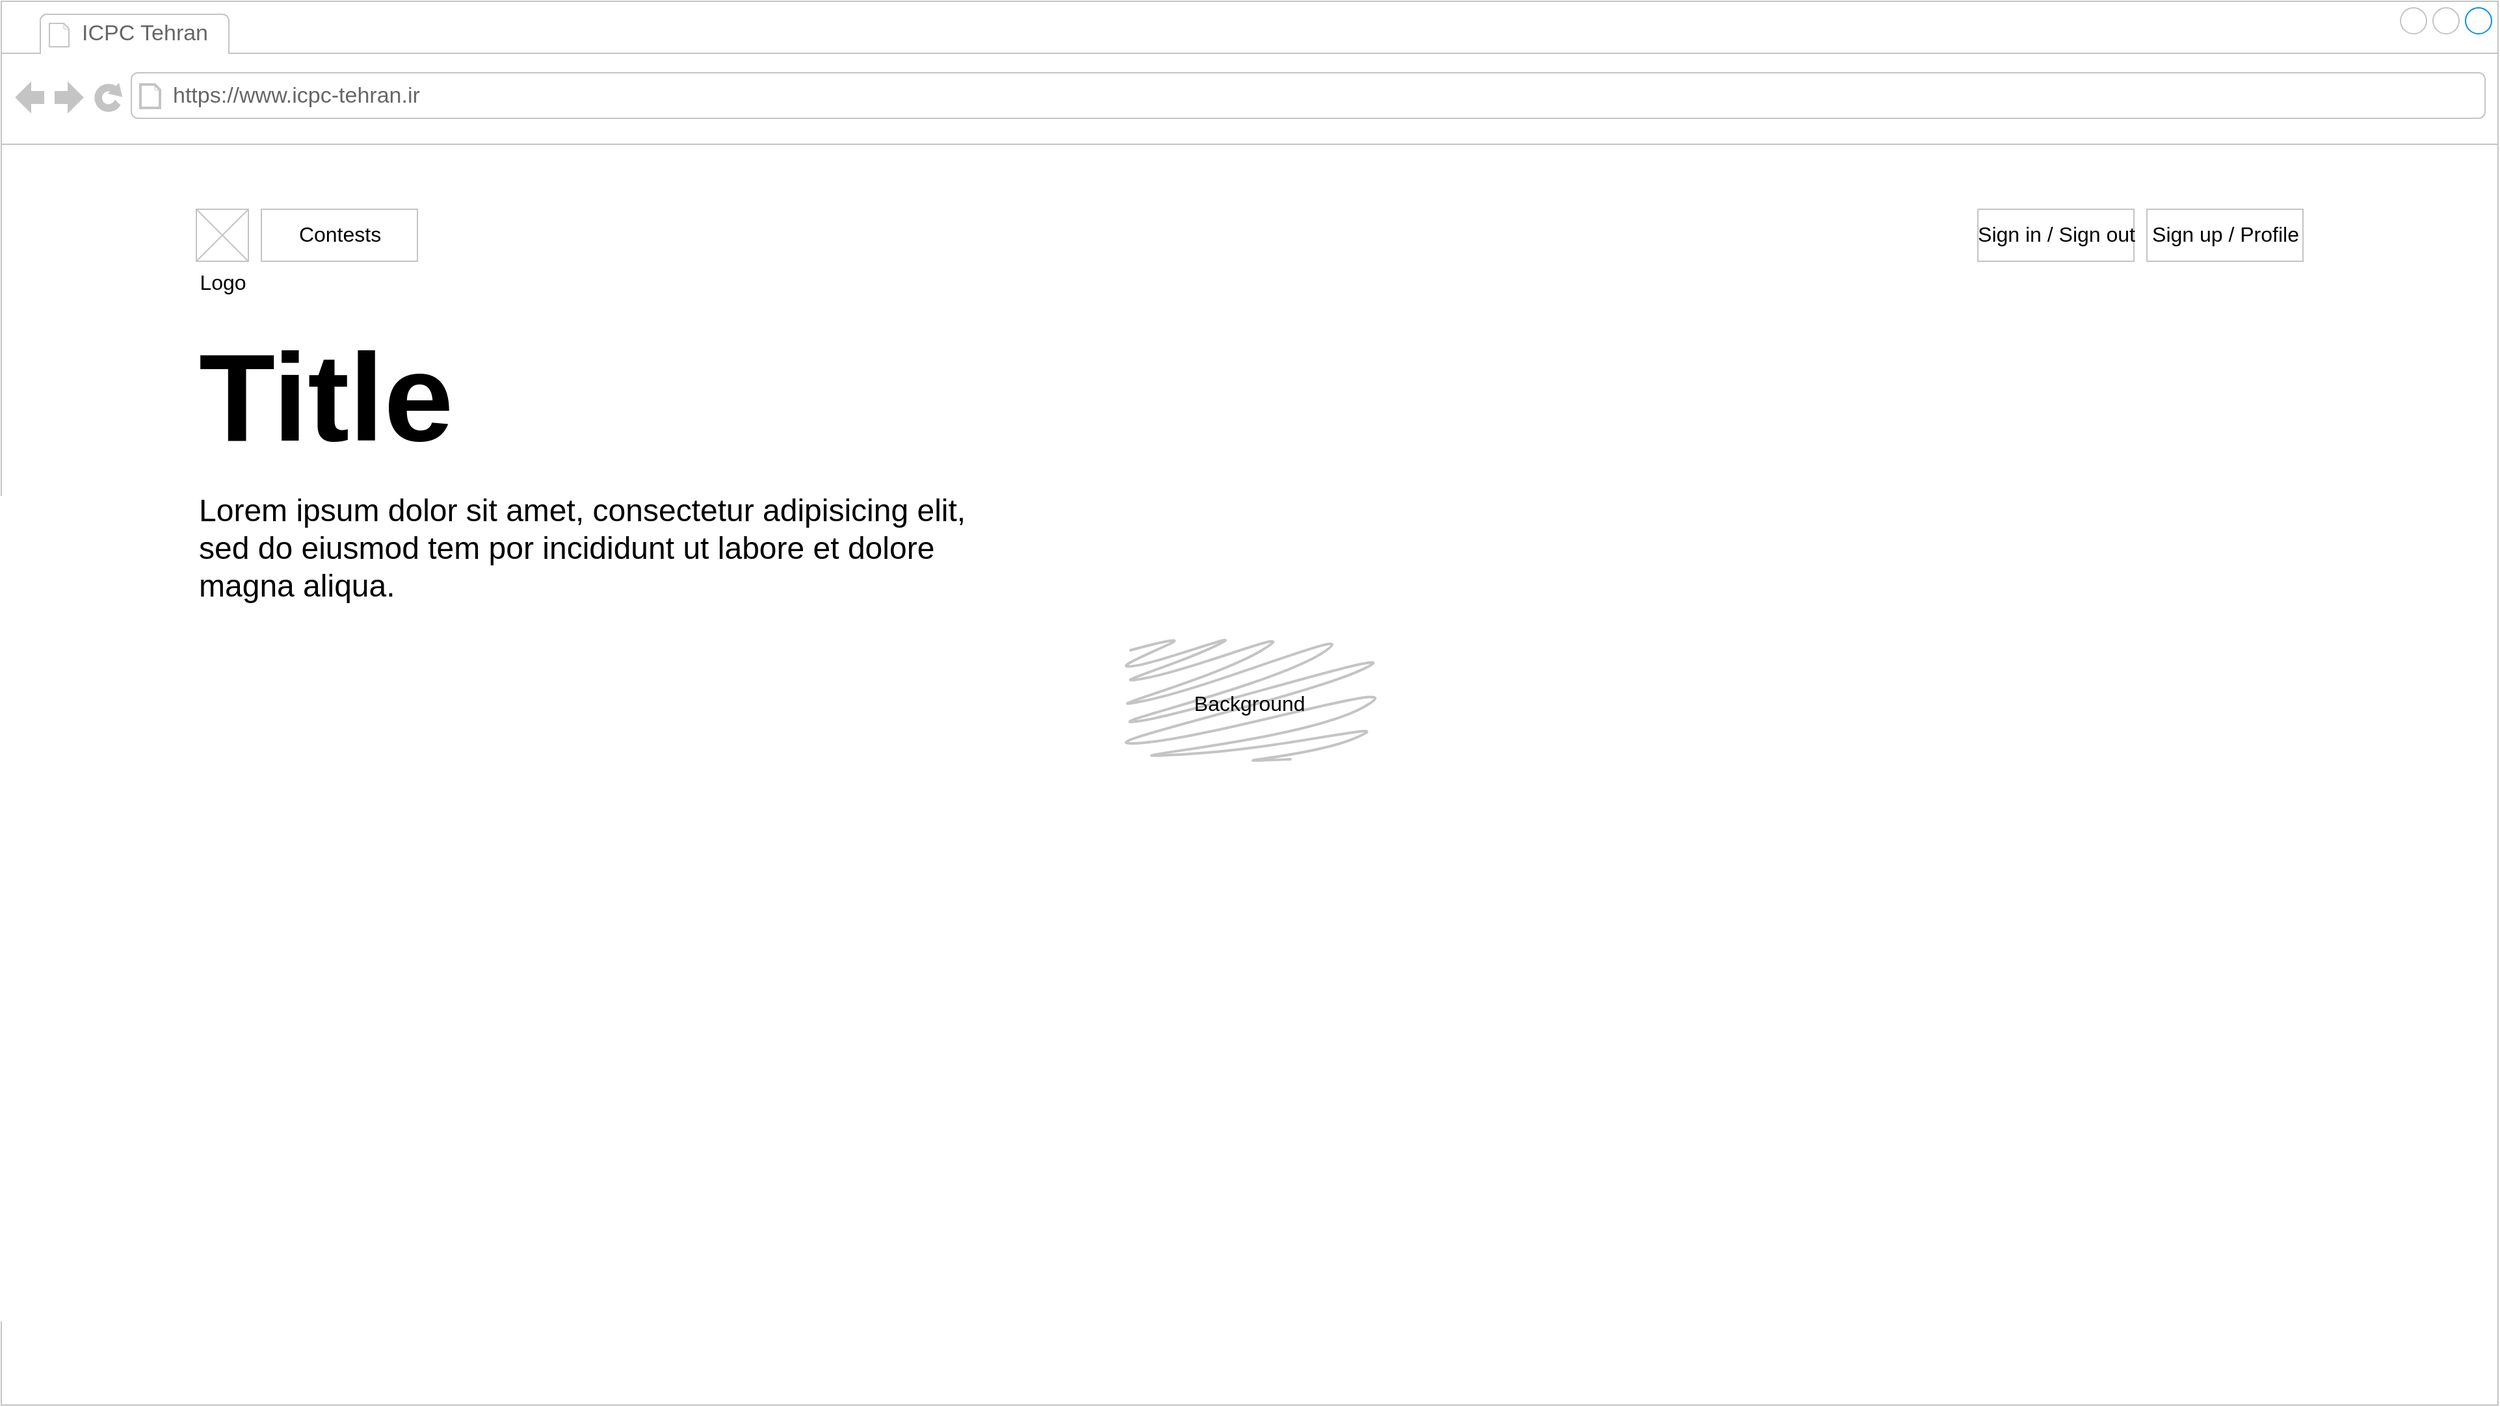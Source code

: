 <mxfile locked="false" version="25.0.2" pages="10">
  <diagram id="NhFwWqMQYfxVTpJ-UrhH" name="Home">
    <mxGraphModel dx="6635" dy="2230" grid="1" gridSize="10" guides="1" tooltips="1" connect="1" arrows="1" fold="1" page="1" pageScale="1" pageWidth="1920" pageHeight="1080" math="0" shadow="0">
      <root>
        <mxCell id="0" />
        <mxCell id="1" parent="0" />
        <mxCell id="qxyy4CaxYONW8MwyeVJZ-1" value="" style="strokeWidth=1;shadow=0;dashed=0;align=center;html=1;shape=mxgraph.mockup.containers.browserWindow;rSize=0;strokeColor=#C4C4C4;strokeColor2=#008cff;strokeColor3=#c4c4c4;mainText=,;recursiveResize=0;fillColor=default;comic=0;deletable=1;backgroundOutline=0;fontSize=15;fontFamily=Helvetica;" vertex="1" parent="1">
          <mxGeometry x="-1880" y="40" width="1920" height="1080" as="geometry" />
        </mxCell>
        <mxCell id="qxyy4CaxYONW8MwyeVJZ-2" value="ICPC Tehran" style="strokeWidth=1;shadow=0;dashed=0;align=center;html=1;shape=mxgraph.mockup.containers.anchor;fontSize=17;fontColor=#666666;align=left;whiteSpace=wrap;fontFamily=Helvetica;strokeColor=#C4C4C4;" vertex="1" parent="qxyy4CaxYONW8MwyeVJZ-1">
          <mxGeometry x="60" y="12" width="110" height="26" as="geometry" />
        </mxCell>
        <mxCell id="qxyy4CaxYONW8MwyeVJZ-3" value="https://www.icpc-tehran.ir" style="strokeWidth=1;shadow=0;dashed=0;align=center;html=1;shape=mxgraph.mockup.containers.anchor;rSize=0;fontSize=17;fontColor=#666666;align=left;fontFamily=Helvetica;strokeColor=#C4C4C4;" vertex="1" parent="qxyy4CaxYONW8MwyeVJZ-1">
          <mxGeometry x="130" y="60" width="250" height="26" as="geometry" />
        </mxCell>
        <mxCell id="qxyy4CaxYONW8MwyeVJZ-4" value="&lt;font style=&quot;font-size: 16px;&quot;&gt;Sign up / Profile&lt;/font&gt;" style="shape=rectangle;strokeColor=#C4C4C4;fillColor=none;linkText=;fontSize=17;fontColor=#000000;fontStyle=0;html=1;align=center;labelBackgroundColor=none;rounded=0;shadow=0;glass=0;verticalAlign=middle;arcSize=50;fontFamily=Helvetica;strokeWidth=1;" vertex="1" parent="qxyy4CaxYONW8MwyeVJZ-1">
          <mxGeometry x="1650" y="160" width="120" height="40" as="geometry" />
        </mxCell>
        <mxCell id="qxyy4CaxYONW8MwyeVJZ-5" value="&lt;h1 style=&quot;margin-top: 0px;&quot;&gt;&lt;font style=&quot;font-size: 96px;&quot;&gt;Title&lt;/font&gt;&lt;/h1&gt;&lt;p&gt;&lt;font style=&quot;font-size: 24px;&quot;&gt;Lorem ipsum dolor sit amet, consectetur adipisicing elit, sed do eiusmod tem por incididunt ut labore et dolore magna aliqua.&lt;/font&gt;&lt;/p&gt;" style="text;html=1;whiteSpace=wrap;overflow=hidden;rounded=0;fontFamily=Helvetica;strokeColor=none;" vertex="1" parent="qxyy4CaxYONW8MwyeVJZ-1">
          <mxGeometry x="150" y="240" width="600" height="380" as="geometry" />
        </mxCell>
        <mxCell id="qxyy4CaxYONW8MwyeVJZ-6" value="&lt;font style=&quot;font-size: 16px;&quot;&gt;&lt;font style=&quot;&quot;&gt;Sign in&amp;nbsp;&lt;/font&gt;&lt;span style=&quot;background-color: initial;&quot;&gt;/ Sign out&lt;/span&gt;&lt;/font&gt;" style="shape=rectangle;strokeColor=#C4C4C4;fillColor=none;linkText=;fontSize=17;fontColor=#000000;fontStyle=0;html=1;align=center;labelBackgroundColor=none;rounded=0;shadow=0;glass=0;verticalAlign=middle;arcSize=50;fontFamily=Helvetica;" vertex="1" parent="qxyy4CaxYONW8MwyeVJZ-1">
          <mxGeometry x="1520" y="160" width="120" height="40" as="geometry" />
        </mxCell>
        <mxCell id="qxyy4CaxYONW8MwyeVJZ-7" value="&lt;font style=&quot;font-size: 16px;&quot;&gt;Logo&lt;/font&gt;" style="verticalLabelPosition=bottom;shadow=0;dashed=0;align=center;html=1;verticalAlign=top;strokeWidth=1;shape=mxgraph.mockup.graphics.simpleIcon;strokeColor=#C4C4C4;connectable=1;fillColor=none;fontFamily=Helvetica;" vertex="1" parent="qxyy4CaxYONW8MwyeVJZ-1">
          <mxGeometry x="150" y="160" width="40" height="40" as="geometry" />
        </mxCell>
        <mxCell id="qxyy4CaxYONW8MwyeVJZ-8" value="&lt;span style=&quot;font-size: 16px;&quot;&gt;Contests&lt;/span&gt;" style="shape=rectangle;strokeColor=#C4C4C4;fillColor=none;linkText=;fontSize=17;fontColor=#000000;fontStyle=0;html=1;align=center;labelBackgroundColor=none;rounded=0;shadow=0;glass=0;verticalAlign=middle;arcSize=50;fontFamily=Helvetica;" vertex="1" parent="qxyy4CaxYONW8MwyeVJZ-1">
          <mxGeometry x="200" y="160" width="120" height="40" as="geometry" />
        </mxCell>
        <mxCell id="qxyy4CaxYONW8MwyeVJZ-10" value="&lt;font style=&quot;font-size: 16px;&quot;&gt;Background&lt;/font&gt;" style="shape=mxgraph.mockup.markup.scratchOut;shadow=0;dashed=0;html=1;whiteSpace=wrap;strokeColor=#C4C4C4;strokeWidth=2;" vertex="1" parent="qxyy4CaxYONW8MwyeVJZ-1">
          <mxGeometry x="860" y="490" width="200" height="100" as="geometry" />
        </mxCell>
      </root>
    </mxGraphModel>
  </diagram>
  <diagram id="5l3dwOP8RvpGSDf8k0nj" name="Sign up">
    <mxGraphModel dx="6635" dy="4390" grid="1" gridSize="10" guides="1" tooltips="1" connect="1" arrows="1" fold="1" page="1" pageScale="1" pageWidth="1920" pageHeight="1080" math="0" shadow="0">
      <root>
        <mxCell id="0" />
        <mxCell id="1" parent="0" />
        <mxCell id="Jhx0VhuM5ZHiygkUntqj-1" value="" style="strokeWidth=1;shadow=0;dashed=0;align=center;html=1;shape=mxgraph.mockup.containers.browserWindow;rSize=0;strokeColor=#C4C4C4;strokeColor2=#008cff;strokeColor3=#c4c4c4;mainText=,;recursiveResize=0;fillColor=default;comic=0;deletable=1;backgroundOutline=0;fontSize=15;fontFamily=Helvetica;" vertex="1" parent="1">
          <mxGeometry x="-1880" y="-2120" width="1920" height="1080" as="geometry" />
        </mxCell>
        <mxCell id="Jhx0VhuM5ZHiygkUntqj-2" value="ICPC Tehran" style="strokeWidth=1;shadow=0;dashed=0;align=center;html=1;shape=mxgraph.mockup.containers.anchor;fontSize=17;fontColor=#666666;align=left;whiteSpace=wrap;fontFamily=Helvetica;strokeColor=#C4C4C4;" vertex="1" parent="Jhx0VhuM5ZHiygkUntqj-1">
          <mxGeometry x="60" y="12" width="110" height="26" as="geometry" />
        </mxCell>
        <mxCell id="Jhx0VhuM5ZHiygkUntqj-3" value="https://www.icpc-tehran.ir" style="strokeWidth=1;shadow=0;dashed=0;align=center;html=1;shape=mxgraph.mockup.containers.anchor;rSize=0;fontSize=17;fontColor=#666666;align=left;fontFamily=Helvetica;strokeColor=#C4C4C4;" vertex="1" parent="Jhx0VhuM5ZHiygkUntqj-1">
          <mxGeometry x="130" y="60" width="250" height="26" as="geometry" />
        </mxCell>
        <mxCell id="Jhx0VhuM5ZHiygkUntqj-4" value="&lt;font style=&quot;font-size: 16px;&quot;&gt;Sign up / Profile&lt;/font&gt;" style="shape=rectangle;strokeColor=#C4C4C4;fillColor=default;linkText=;fontSize=17;fontColor=#000000;fontStyle=0;html=1;align=center;labelBackgroundColor=none;rounded=0;shadow=0;glass=0;verticalAlign=middle;arcSize=50;fontFamily=Helvetica;strokeWidth=1;" vertex="1" parent="Jhx0VhuM5ZHiygkUntqj-1">
          <mxGeometry x="1650" y="160" width="120" height="40" as="geometry" />
        </mxCell>
        <mxCell id="Jhx0VhuM5ZHiygkUntqj-5" value="&lt;font style=&quot;font-size: 16px;&quot;&gt;Sign in / Sign out&lt;/font&gt;" style="shape=rectangle;strokeColor=#C4C4C4;fillColor=none;linkText=;fontSize=17;fontColor=#000000;fontStyle=0;html=1;align=center;labelBackgroundColor=none;rounded=0;shadow=0;glass=0;verticalAlign=middle;arcSize=50;fontFamily=Helvetica;" vertex="1" parent="Jhx0VhuM5ZHiygkUntqj-1">
          <mxGeometry x="1520" y="160" width="120" height="40" as="geometry" />
        </mxCell>
        <mxCell id="Jhx0VhuM5ZHiygkUntqj-6" value="&lt;font style=&quot;font-size: 16px;&quot;&gt;Logo&lt;/font&gt;" style="verticalLabelPosition=bottom;shadow=0;dashed=0;align=center;html=1;verticalAlign=top;strokeWidth=1;shape=mxgraph.mockup.graphics.simpleIcon;strokeColor=#C4C4C4;connectable=1;fillColor=none;fontFamily=Helvetica;" vertex="1" parent="Jhx0VhuM5ZHiygkUntqj-1">
          <mxGeometry x="150" y="160" width="40" height="40" as="geometry" />
        </mxCell>
        <mxCell id="Jhx0VhuM5ZHiygkUntqj-7" value="&lt;span style=&quot;font-size: 16px;&quot;&gt;Contests&lt;/span&gt;" style="shape=rectangle;strokeColor=#C4C4C4;fillColor=none;linkText=;fontSize=17;fontColor=#000000;fontStyle=0;html=1;align=center;labelBackgroundColor=none;rounded=0;shadow=0;glass=0;verticalAlign=middle;arcSize=50;fontFamily=Helvetica;" vertex="1" parent="Jhx0VhuM5ZHiygkUntqj-1">
          <mxGeometry x="200" y="160" width="120" height="40" as="geometry" />
        </mxCell>
        <mxCell id="Jhx0VhuM5ZHiygkUntqj-9" value="" style="strokeWidth=1;shadow=0;dashed=0;align=center;html=1;shape=mxgraph.mockup.forms.rrect;rSize=0;strokeColor=none;fillColor=none;fontFamily=Georgia;" vertex="1" parent="Jhx0VhuM5ZHiygkUntqj-1">
          <mxGeometry x="805" y="325" width="310" height="430" as="geometry" />
        </mxCell>
        <mxCell id="Jhx0VhuM5ZHiygkUntqj-10" value="&lt;font style=&quot;font-size: 24px;&quot;&gt;Sign up&lt;/font&gt;" style="strokeWidth=1;shadow=0;dashed=0;align=center;html=1;shape=mxgraph.mockup.forms.anchor;fontSize=16;fontColor=#000000;align=left;resizeWidth=1;spacingLeft=0;movable=1;resizable=1;rotatable=1;deletable=1;editable=1;locked=0;connectable=1;horizontal=1;verticalAlign=middle;" vertex="1" parent="Jhx0VhuM5ZHiygkUntqj-9">
          <mxGeometry width="290" height="30" relative="1" as="geometry">
            <mxPoint x="10" y="10" as="offset" />
          </mxGeometry>
        </mxCell>
        <mxCell id="Jhx0VhuM5ZHiygkUntqj-11" value="&lt;font style=&quot;font-size: 16px;&quot;&gt;Username&lt;/font&gt;" style="strokeWidth=1;shadow=0;dashed=0;align=center;html=1;shape=mxgraph.mockup.forms.anchor;fontSize=12;fontColor=#000000;align=left;resizeWidth=1;spacingLeft=0;strokeColor=#000000;" vertex="1" parent="Jhx0VhuM5ZHiygkUntqj-9">
          <mxGeometry width="155" height="30" relative="1" as="geometry">
            <mxPoint x="10" y="50" as="offset" />
          </mxGeometry>
        </mxCell>
        <mxCell id="Jhx0VhuM5ZHiygkUntqj-12" value="&lt;font style=&quot;font-size: 16px;&quot;&gt;thisis_mahyar&lt;/font&gt;" style="strokeWidth=1;shadow=0;dashed=0;align=center;html=1;shape=mxgraph.mockup.forms.rrect;rSize=0;strokeColor=#C4C4C4;fontColor=#000000;align=left;spacingLeft=5;resizeWidth=1;" vertex="1" parent="Jhx0VhuM5ZHiygkUntqj-9">
          <mxGeometry width="200" height="30" relative="1" as="geometry">
            <mxPoint x="10" y="80" as="offset" />
          </mxGeometry>
        </mxCell>
        <mxCell id="Jhx0VhuM5ZHiygkUntqj-13" value="&lt;font style=&quot;font-size: 16px;&quot;&gt;Email&lt;/font&gt;" style="strokeWidth=1;shadow=0;dashed=0;align=center;html=1;shape=mxgraph.mockup.forms.anchor;fontSize=12;fontColor=#000000;align=left;resizeWidth=1;spacingLeft=0;" vertex="1" parent="Jhx0VhuM5ZHiygkUntqj-9">
          <mxGeometry width="155" height="30" relative="1" as="geometry">
            <mxPoint x="10" y="130" as="offset" />
          </mxGeometry>
        </mxCell>
        <mxCell id="Jhx0VhuM5ZHiygkUntqj-14" value="&lt;font style=&quot;font-size: 16px;&quot;&gt;mahyarstate@gmail.com&lt;/font&gt;" style="strokeWidth=1;shadow=0;dashed=0;align=center;html=1;shape=mxgraph.mockup.forms.rrect;rSize=0;strokeColor=#C4C4C4;fontColor=#000000;align=left;spacingLeft=5;resizeWidth=1;verticalAlign=middle;" vertex="1" parent="Jhx0VhuM5ZHiygkUntqj-9">
          <mxGeometry width="200" height="30" relative="1" as="geometry">
            <mxPoint x="10" y="160" as="offset" />
          </mxGeometry>
        </mxCell>
        <mxCell id="Jhx0VhuM5ZHiygkUntqj-15" value="SIGN UP" style="strokeWidth=1;shadow=0;dashed=0;align=center;html=1;shape=mxgraph.mockup.forms.rrect;rSize=5;strokeColor=none;fontColor=#ffffff;fillColor=#66bbff;fontSize=16;fontStyle=1;" vertex="1" parent="Jhx0VhuM5ZHiygkUntqj-9">
          <mxGeometry y="1" width="80" height="30" relative="1" as="geometry">
            <mxPoint x="10" y="-50" as="offset" />
          </mxGeometry>
        </mxCell>
        <mxCell id="Jhx0VhuM5ZHiygkUntqj-16" value="&lt;font style=&quot;font-size: 16px;&quot;&gt;Password&lt;/font&gt;" style="strokeWidth=1;shadow=0;dashed=0;align=center;html=1;shape=mxgraph.mockup.forms.anchor;fontSize=12;fontColor=#000000;align=left;resizeWidth=1;spacingLeft=0;" vertex="1" parent="Jhx0VhuM5ZHiygkUntqj-9">
          <mxGeometry x="10" y="210" width="155" height="30" as="geometry" />
        </mxCell>
        <mxCell id="Jhx0VhuM5ZHiygkUntqj-17" value="&lt;font style=&quot;font-size: 16px;&quot;&gt;********&lt;/font&gt;" style="strokeWidth=1;shadow=0;dashed=0;align=center;html=1;shape=mxgraph.mockup.forms.rrect;rSize=0;strokeColor=#C4C4C4;fontColor=#000000;align=left;spacingLeft=5;resizeWidth=1;verticalAlign=middle;" vertex="1" parent="Jhx0VhuM5ZHiygkUntqj-9">
          <mxGeometry x="10" y="240" width="200" height="30" as="geometry" />
        </mxCell>
        <mxCell id="Jhx0VhuM5ZHiygkUntqj-18" value="&lt;font style=&quot;font-size: 16px;&quot;&gt;Confirm password&lt;/font&gt;" style="strokeWidth=1;shadow=0;dashed=0;align=center;html=1;shape=mxgraph.mockup.forms.anchor;fontSize=12;fontColor=#000000;align=left;resizeWidth=1;spacingLeft=0;" vertex="1" parent="Jhx0VhuM5ZHiygkUntqj-9">
          <mxGeometry x="10" y="290" width="155" height="30" as="geometry" />
        </mxCell>
        <mxCell id="Jhx0VhuM5ZHiygkUntqj-19" value="&lt;font style=&quot;font-size: 16px;&quot;&gt;********&lt;/font&gt;" style="strokeWidth=1;shadow=0;dashed=0;align=center;html=1;shape=mxgraph.mockup.forms.rrect;rSize=0;strokeColor=#C4C4C4;fontColor=#000000;align=left;spacingLeft=5;resizeWidth=1;verticalAlign=middle;" vertex="1" parent="Jhx0VhuM5ZHiygkUntqj-9">
          <mxGeometry x="10" y="320" width="200" height="30" as="geometry" />
        </mxCell>
      </root>
    </mxGraphModel>
  </diagram>
  <diagram id="UwKrgyvbbzcj5F92cguX" name="Sign in">
    <mxGraphModel dx="4715" dy="2230" grid="1" gridSize="10" guides="1" tooltips="1" connect="1" arrows="1" fold="1" page="1" pageScale="1" pageWidth="1920" pageHeight="1080" math="0" shadow="0">
      <root>
        <mxCell id="0" />
        <mxCell id="1" parent="0" />
        <mxCell id="Vcxzgo62oUMsaI_Tg9s4-1" value="" style="strokeWidth=1;shadow=0;dashed=0;align=center;html=1;shape=mxgraph.mockup.containers.browserWindow;rSize=0;strokeColor=#C4C4C4;strokeColor2=#008cff;strokeColor3=#c4c4c4;mainText=,;recursiveResize=0;fillColor=default;comic=0;deletable=1;backgroundOutline=0;fontSize=15;fontFamily=Helvetica;" vertex="1" parent="1">
          <mxGeometry x="40" y="40" width="1920" height="1080" as="geometry" />
        </mxCell>
        <mxCell id="Vcxzgo62oUMsaI_Tg9s4-2" value="ICPC Tehran" style="strokeWidth=1;shadow=0;dashed=0;align=center;html=1;shape=mxgraph.mockup.containers.anchor;fontSize=17;fontColor=#666666;align=left;whiteSpace=wrap;fontFamily=Helvetica;strokeColor=#C4C4C4;" vertex="1" parent="Vcxzgo62oUMsaI_Tg9s4-1">
          <mxGeometry x="60" y="12" width="110" height="26" as="geometry" />
        </mxCell>
        <mxCell id="Vcxzgo62oUMsaI_Tg9s4-3" value="https://www.icpc-tehran.ir" style="strokeWidth=1;shadow=0;dashed=0;align=center;html=1;shape=mxgraph.mockup.containers.anchor;rSize=0;fontSize=17;fontColor=#666666;align=left;fontFamily=Helvetica;strokeColor=#C4C4C4;" vertex="1" parent="Vcxzgo62oUMsaI_Tg9s4-1">
          <mxGeometry x="130" y="60" width="250" height="26" as="geometry" />
        </mxCell>
        <mxCell id="Vcxzgo62oUMsaI_Tg9s4-4" value="&lt;font style=&quot;font-size: 16px;&quot;&gt;Sign up / Profile&lt;/font&gt;" style="shape=rectangle;strokeColor=#C4C4C4;fillColor=none;linkText=;fontSize=17;fontColor=#000000;fontStyle=0;html=1;align=center;labelBackgroundColor=none;rounded=0;shadow=0;glass=0;verticalAlign=middle;arcSize=50;fontFamily=Helvetica;strokeWidth=1;" vertex="1" parent="Vcxzgo62oUMsaI_Tg9s4-1">
          <mxGeometry x="1650" y="160" width="120" height="40" as="geometry" />
        </mxCell>
        <mxCell id="Vcxzgo62oUMsaI_Tg9s4-5" value="&lt;font style=&quot;font-size: 16px;&quot;&gt;Sign in / Sign out&lt;/font&gt;" style="shape=rectangle;strokeColor=#C4C4C4;fillColor=none;linkText=;fontSize=17;fontColor=#000000;fontStyle=0;html=1;align=center;labelBackgroundColor=none;rounded=0;shadow=0;glass=0;verticalAlign=middle;arcSize=50;fontFamily=Helvetica;" vertex="1" parent="Vcxzgo62oUMsaI_Tg9s4-1">
          <mxGeometry x="1520" y="160" width="120" height="40" as="geometry" />
        </mxCell>
        <mxCell id="Vcxzgo62oUMsaI_Tg9s4-6" value="&lt;font style=&quot;font-size: 16px;&quot;&gt;Logo&lt;/font&gt;" style="verticalLabelPosition=bottom;shadow=0;dashed=0;align=center;html=1;verticalAlign=top;strokeWidth=1;shape=mxgraph.mockup.graphics.simpleIcon;strokeColor=#C4C4C4;connectable=1;fillColor=none;fontFamily=Helvetica;" vertex="1" parent="Vcxzgo62oUMsaI_Tg9s4-1">
          <mxGeometry x="150" y="160" width="40" height="40" as="geometry" />
        </mxCell>
        <mxCell id="Vcxzgo62oUMsaI_Tg9s4-7" value="&lt;span style=&quot;font-size: 16px;&quot;&gt;Contests&lt;/span&gt;" style="shape=rectangle;strokeColor=#C4C4C4;fillColor=none;linkText=;fontSize=17;fontColor=#000000;fontStyle=0;html=1;align=center;labelBackgroundColor=none;rounded=0;shadow=0;glass=0;verticalAlign=middle;arcSize=50;fontFamily=Helvetica;" vertex="1" parent="Vcxzgo62oUMsaI_Tg9s4-1">
          <mxGeometry x="200" y="160" width="120" height="40" as="geometry" />
        </mxCell>
        <mxCell id="Vcxzgo62oUMsaI_Tg9s4-9" value="" style="strokeWidth=1;shadow=0;dashed=0;align=center;html=1;shape=mxgraph.mockup.forms.rrect;rSize=0;strokeColor=none;fillColor=none;fontFamily=Georgia;" vertex="1" parent="Vcxzgo62oUMsaI_Tg9s4-1">
          <mxGeometry x="805" y="410" width="310" height="260" as="geometry" />
        </mxCell>
        <mxCell id="Vcxzgo62oUMsaI_Tg9s4-10" value="&lt;font style=&quot;font-size: 24px;&quot;&gt;Sign in&lt;/font&gt;" style="strokeWidth=1;shadow=0;dashed=0;align=center;html=1;shape=mxgraph.mockup.forms.anchor;fontSize=16;fontColor=#000000;align=left;resizeWidth=1;spacingLeft=0;movable=1;resizable=1;rotatable=1;deletable=1;editable=1;locked=0;connectable=1;horizontal=1;verticalAlign=middle;" vertex="1" parent="Vcxzgo62oUMsaI_Tg9s4-9">
          <mxGeometry width="290" height="30" relative="1" as="geometry">
            <mxPoint x="10" y="10" as="offset" />
          </mxGeometry>
        </mxCell>
        <mxCell id="Vcxzgo62oUMsaI_Tg9s4-11" value="&lt;font style=&quot;font-size: 16px;&quot;&gt;Username&lt;/font&gt;" style="strokeWidth=1;shadow=0;dashed=0;align=center;html=1;shape=mxgraph.mockup.forms.anchor;fontSize=12;fontColor=#000000;align=left;resizeWidth=1;spacingLeft=0;strokeColor=#000000;" vertex="1" parent="Vcxzgo62oUMsaI_Tg9s4-9">
          <mxGeometry width="155" height="30" relative="1" as="geometry">
            <mxPoint x="10" y="50" as="offset" />
          </mxGeometry>
        </mxCell>
        <mxCell id="Vcxzgo62oUMsaI_Tg9s4-12" value="&lt;font style=&quot;font-size: 16px;&quot;&gt;thisis_mahyar&lt;/font&gt;" style="strokeWidth=1;shadow=0;dashed=0;align=center;html=1;shape=mxgraph.mockup.forms.rrect;rSize=0;strokeColor=#C4C4C4;fontColor=#000000;align=left;spacingLeft=5;resizeWidth=1;" vertex="1" parent="Vcxzgo62oUMsaI_Tg9s4-9">
          <mxGeometry width="200" height="30" relative="1" as="geometry">
            <mxPoint x="10" y="80" as="offset" />
          </mxGeometry>
        </mxCell>
        <mxCell id="Vcxzgo62oUMsaI_Tg9s4-13" value="&lt;font style=&quot;font-size: 16px;&quot;&gt;Password&lt;/font&gt;" style="strokeWidth=1;shadow=0;dashed=0;align=center;html=1;shape=mxgraph.mockup.forms.anchor;fontSize=12;fontColor=#000000;align=left;resizeWidth=1;spacingLeft=0;" vertex="1" parent="Vcxzgo62oUMsaI_Tg9s4-9">
          <mxGeometry width="155" height="30" relative="1" as="geometry">
            <mxPoint x="10" y="130" as="offset" />
          </mxGeometry>
        </mxCell>
        <mxCell id="Vcxzgo62oUMsaI_Tg9s4-14" value="&lt;font style=&quot;font-size: 16px;&quot;&gt;********&lt;/font&gt;" style="strokeWidth=1;shadow=0;dashed=0;align=center;html=1;shape=mxgraph.mockup.forms.rrect;rSize=0;strokeColor=#C4C4C4;fontColor=#000000;align=left;spacingLeft=5;resizeWidth=1;verticalAlign=middle;" vertex="1" parent="Vcxzgo62oUMsaI_Tg9s4-9">
          <mxGeometry width="200" height="30" relative="1" as="geometry">
            <mxPoint x="10" y="160" as="offset" />
          </mxGeometry>
        </mxCell>
        <mxCell id="Vcxzgo62oUMsaI_Tg9s4-15" value="SIGN IN" style="strokeWidth=1;shadow=0;dashed=0;align=center;html=1;shape=mxgraph.mockup.forms.rrect;rSize=5;strokeColor=none;fontColor=#ffffff;fillColor=#66bbff;fontSize=16;fontStyle=1;" vertex="1" parent="Vcxzgo62oUMsaI_Tg9s4-9">
          <mxGeometry y="1" width="80" height="30" relative="1" as="geometry">
            <mxPoint x="10" y="-40" as="offset" />
          </mxGeometry>
        </mxCell>
        <mxCell id="BENI2ccJBu_T8lNZ6NGX-1" value="&lt;span style=&quot;color: rgb(0, 0, 0); font-family: &amp;quot;Comic Sans MS&amp;quot;; font-size: 16px; font-style: normal; font-variant-ligatures: normal; font-variant-caps: normal; font-weight: 400; letter-spacing: normal; orphans: 2; text-indent: 0px; text-transform: none; widows: 2; word-spacing: 0px; -webkit-text-stroke-width: 0px; white-space: normal; text-decoration-thickness: initial; text-decoration-style: initial; text-decoration-color: initial; float: none; display: inline !important;&quot;&gt;For this version, there is no link in sign in form to sign up form. Y&lt;/span&gt;&lt;span style=&quot;font-family: &amp;quot;Comic Sans MS&amp;quot;; font-size: 16px;&quot;&gt;ou can sign up from navigation bar.&lt;/span&gt;" style="shape=note;whiteSpace=wrap;html=1;backgroundOutline=1;darkOpacity=0.05;align=left;verticalAlign=top;spacingRight=40;spacingLeft=8;spacingBottom=8;spacingTop=8;fillColor=#f8cecc;strokeColor=#b85450;" vertex="1" parent="1">
          <mxGeometry x="2000" y="40" width="280" height="120" as="geometry" />
        </mxCell>
      </root>
    </mxGraphModel>
  </diagram>
  <diagram id="zrw0uj522RWOjOEadtq6" name="Profile">
    <mxGraphModel dx="4715" dy="2230" grid="1" gridSize="10" guides="1" tooltips="1" connect="1" arrows="1" fold="1" page="1" pageScale="1" pageWidth="1920" pageHeight="1080" math="0" shadow="0">
      <root>
        <mxCell id="0" />
        <mxCell id="1" parent="0" />
        <mxCell id="Wp5L86byp1PW0JcDCClr-1" value="" style="strokeWidth=1;shadow=0;dashed=0;align=center;html=1;shape=mxgraph.mockup.containers.browserWindow;rSize=0;strokeColor=#C4C4C4;strokeColor2=#008cff;strokeColor3=#c4c4c4;mainText=,;recursiveResize=0;fillColor=default;comic=0;deletable=1;backgroundOutline=0;fontSize=15;fontFamily=Helvetica;" vertex="1" parent="1">
          <mxGeometry x="40" y="40" width="1920" height="1080" as="geometry" />
        </mxCell>
        <mxCell id="Wp5L86byp1PW0JcDCClr-2" value="ICPC Tehran" style="strokeWidth=1;shadow=0;dashed=0;align=center;html=1;shape=mxgraph.mockup.containers.anchor;fontSize=17;fontColor=#666666;align=left;whiteSpace=wrap;fontFamily=Helvetica;strokeColor=#C4C4C4;" vertex="1" parent="Wp5L86byp1PW0JcDCClr-1">
          <mxGeometry x="60" y="12" width="110" height="26" as="geometry" />
        </mxCell>
        <mxCell id="Wp5L86byp1PW0JcDCClr-3" value="https://www.icpc-tehran.ir" style="strokeWidth=1;shadow=0;dashed=0;align=center;html=1;shape=mxgraph.mockup.containers.anchor;rSize=0;fontSize=17;fontColor=#666666;align=left;fontFamily=Helvetica;strokeColor=#C4C4C4;" vertex="1" parent="Wp5L86byp1PW0JcDCClr-1">
          <mxGeometry x="130" y="60" width="250" height="26" as="geometry" />
        </mxCell>
        <mxCell id="Wp5L86byp1PW0JcDCClr-4" value="&lt;font style=&quot;font-size: 16px;&quot;&gt;Sign up / Profile&lt;/font&gt;" style="shape=rectangle;strokeColor=#C4C4C4;fillColor=none;linkText=;fontSize=17;fontColor=#000000;fontStyle=0;html=1;align=center;labelBackgroundColor=none;rounded=0;shadow=0;glass=0;verticalAlign=middle;arcSize=50;fontFamily=Helvetica;strokeWidth=1;" vertex="1" parent="Wp5L86byp1PW0JcDCClr-1">
          <mxGeometry x="1650" y="160" width="120" height="40" as="geometry" />
        </mxCell>
        <mxCell id="Wp5L86byp1PW0JcDCClr-5" value="&lt;font style=&quot;font-size: 16px;&quot;&gt;Sign in / Sign out&lt;/font&gt;" style="shape=rectangle;strokeColor=#C4C4C4;fillColor=none;linkText=;fontSize=17;fontColor=#000000;fontStyle=0;html=1;align=center;labelBackgroundColor=none;rounded=0;shadow=0;glass=0;verticalAlign=middle;arcSize=50;fontFamily=Helvetica;" vertex="1" parent="Wp5L86byp1PW0JcDCClr-1">
          <mxGeometry x="1520" y="160" width="120" height="40" as="geometry" />
        </mxCell>
        <mxCell id="Wp5L86byp1PW0JcDCClr-6" value="&lt;font style=&quot;font-size: 16px;&quot;&gt;Logo&lt;/font&gt;" style="verticalLabelPosition=bottom;shadow=0;dashed=0;align=center;html=1;verticalAlign=top;strokeWidth=1;shape=mxgraph.mockup.graphics.simpleIcon;strokeColor=#C4C4C4;connectable=1;fillColor=none;fontFamily=Helvetica;" vertex="1" parent="Wp5L86byp1PW0JcDCClr-1">
          <mxGeometry x="150" y="160" width="40" height="40" as="geometry" />
        </mxCell>
        <mxCell id="Wp5L86byp1PW0JcDCClr-7" value="&lt;span style=&quot;font-size: 16px;&quot;&gt;Contests&lt;/span&gt;" style="shape=rectangle;strokeColor=#C4C4C4;fillColor=none;linkText=;fontSize=17;fontColor=#000000;fontStyle=0;html=1;align=center;labelBackgroundColor=none;rounded=0;shadow=0;glass=0;verticalAlign=middle;arcSize=50;fontFamily=Helvetica;" vertex="1" parent="Wp5L86byp1PW0JcDCClr-1">
          <mxGeometry x="200" y="160" width="120" height="40" as="geometry" />
        </mxCell>
        <mxCell id="Wp5L86byp1PW0JcDCClr-17" value="" style="verticalLabelPosition=bottom;shadow=0;dashed=0;align=center;html=1;verticalAlign=top;strokeWidth=1;shape=mxgraph.mockup.misc.loading_circle_1;pointerEvents=1" vertex="1" parent="Wp5L86byp1PW0JcDCClr-1">
          <mxGeometry x="915" y="495" width="90" height="90" as="geometry" />
        </mxCell>
      </root>
    </mxGraphModel>
  </diagram>
  <diagram id="4J-Sln8L1DukXmF68sEF" name="Contests">
    <mxGraphModel dx="1886" dy="892" grid="1" gridSize="10" guides="1" tooltips="1" connect="1" arrows="1" fold="1" page="1" pageScale="1" pageWidth="1920" pageHeight="1080" math="0" shadow="0">
      <root>
        <mxCell id="0" />
        <mxCell id="1" parent="0" />
        <mxCell id="ssX3Y0Y6o9wibVtlf6H6-1" value="" style="strokeWidth=1;shadow=0;dashed=0;align=center;html=1;shape=mxgraph.mockup.containers.browserWindow;rSize=0;strokeColor=#C4C4C4;strokeColor2=#008cff;strokeColor3=#c4c4c4;mainText=,;recursiveResize=0;fillColor=default;comic=0;deletable=1;backgroundOutline=0;fontSize=15;fontFamily=Helvetica;" parent="1" vertex="1">
          <mxGeometry x="40" y="40" width="1920" height="1080" as="geometry" />
        </mxCell>
        <mxCell id="ssX3Y0Y6o9wibVtlf6H6-2" value="ICPC Tehran" style="strokeWidth=1;shadow=0;dashed=0;align=center;html=1;shape=mxgraph.mockup.containers.anchor;fontSize=17;fontColor=#666666;align=left;whiteSpace=wrap;fontFamily=Helvetica;strokeColor=#C4C4C4;" parent="ssX3Y0Y6o9wibVtlf6H6-1" vertex="1">
          <mxGeometry x="60" y="12" width="110" height="26" as="geometry" />
        </mxCell>
        <mxCell id="ssX3Y0Y6o9wibVtlf6H6-3" value="https://www.icpc-tehran.ir" style="strokeWidth=1;shadow=0;dashed=0;align=center;html=1;shape=mxgraph.mockup.containers.anchor;rSize=0;fontSize=17;fontColor=#666666;align=left;fontFamily=Helvetica;strokeColor=#C4C4C4;" parent="ssX3Y0Y6o9wibVtlf6H6-1" vertex="1">
          <mxGeometry x="130" y="60" width="250" height="26" as="geometry" />
        </mxCell>
        <mxCell id="ssX3Y0Y6o9wibVtlf6H6-4" value="&lt;font style=&quot;font-size: 16px;&quot;&gt;Sign up / Profile&lt;/font&gt;" style="shape=rectangle;strokeColor=#C4C4C4;fillColor=none;linkText=;fontSize=17;fontColor=#000000;fontStyle=0;html=1;align=center;labelBackgroundColor=none;rounded=0;shadow=0;glass=0;verticalAlign=middle;arcSize=50;fontFamily=Helvetica;strokeWidth=1;" parent="ssX3Y0Y6o9wibVtlf6H6-1" vertex="1">
          <mxGeometry x="1650" y="160" width="120" height="40" as="geometry" />
        </mxCell>
        <mxCell id="ssX3Y0Y6o9wibVtlf6H6-5" value="&lt;font style=&quot;font-size: 16px;&quot;&gt;Sign in / Sign out&lt;/font&gt;" style="shape=rectangle;strokeColor=#C4C4C4;fillColor=none;linkText=;fontSize=17;fontColor=#000000;fontStyle=0;html=1;align=center;labelBackgroundColor=none;rounded=0;shadow=0;glass=0;verticalAlign=middle;arcSize=50;fontFamily=Helvetica;" parent="ssX3Y0Y6o9wibVtlf6H6-1" vertex="1">
          <mxGeometry x="1520" y="160" width="120" height="40" as="geometry" />
        </mxCell>
        <mxCell id="ssX3Y0Y6o9wibVtlf6H6-6" value="&lt;font style=&quot;font-size: 16px;&quot;&gt;Logo&lt;/font&gt;" style="verticalLabelPosition=bottom;shadow=0;dashed=0;align=center;html=1;verticalAlign=top;strokeWidth=1;shape=mxgraph.mockup.graphics.simpleIcon;strokeColor=#C4C4C4;connectable=1;fillColor=none;fontFamily=Helvetica;" parent="ssX3Y0Y6o9wibVtlf6H6-1" vertex="1">
          <mxGeometry x="150" y="160" width="40" height="40" as="geometry" />
        </mxCell>
        <mxCell id="ssX3Y0Y6o9wibVtlf6H6-7" value="&lt;span style=&quot;font-size: 16px;&quot;&gt;Contests&lt;/span&gt;" style="shape=rectangle;strokeColor=#C4C4C4;fillColor=none;linkText=;fontSize=17;fontColor=#000000;fontStyle=0;html=1;align=center;labelBackgroundColor=none;rounded=0;shadow=0;glass=0;verticalAlign=middle;arcSize=50;fontFamily=Helvetica;" parent="ssX3Y0Y6o9wibVtlf6H6-1" vertex="1">
          <mxGeometry x="200" y="160" width="120" height="40" as="geometry" />
        </mxCell>
        <mxCell id="gxjwXqbjO09iN7vLRab0-9" value="&lt;font style=&quot;font-size: 16px;&quot;&gt;Icon&lt;/font&gt;" style="verticalLabelPosition=bottom;shadow=0;dashed=0;align=center;html=1;verticalAlign=top;strokeWidth=1;shape=mxgraph.mockup.graphics.simpleIcon;strokeColor=#C4C4C4;connectable=1;fillColor=none;fontFamily=Helvetica;" parent="ssX3Y0Y6o9wibVtlf6H6-1" vertex="1">
          <mxGeometry x="150" y="400" width="60" height="60" as="geometry" />
        </mxCell>
        <mxCell id="gxjwXqbjO09iN7vLRab0-10" value="&lt;span style=&quot;font-size: 16px;&quot;&gt;Contest name&lt;/span&gt;&lt;div&gt;&lt;font style=&quot;font-size: 12px;&quot;&gt;Number of problems&lt;/font&gt;&lt;/div&gt;" style="shape=rectangle;strokeColor=#C4C4C4;fillColor=none;linkText=;fontSize=17;fontColor=#000000;fontStyle=0;html=1;align=left;labelBackgroundColor=none;rounded=0;shadow=0;glass=0;verticalAlign=middle;arcSize=50;fontFamily=Helvetica;spacing=8;" parent="ssX3Y0Y6o9wibVtlf6H6-1" vertex="1">
          <mxGeometry x="230" y="400" width="240" height="60" as="geometry" />
        </mxCell>
        <mxCell id="gxjwXqbjO09iN7vLRab0-13" value="&lt;font style=&quot;font-size: 16px;&quot;&gt;Icon&lt;/font&gt;" style="verticalLabelPosition=bottom;shadow=0;dashed=0;align=center;html=1;verticalAlign=top;strokeWidth=1;shape=mxgraph.mockup.graphics.simpleIcon;strokeColor=#C4C4C4;connectable=1;fillColor=none;fontFamily=Helvetica;" parent="ssX3Y0Y6o9wibVtlf6H6-1" vertex="1">
          <mxGeometry x="150" y="500" width="60" height="60" as="geometry" />
        </mxCell>
        <mxCell id="gxjwXqbjO09iN7vLRab0-14" value="&lt;span style=&quot;font-size: 16px;&quot;&gt;Contest name&lt;/span&gt;&lt;div&gt;&lt;font style=&quot;font-size: 12px;&quot;&gt;Number of problems&lt;/font&gt;&lt;/div&gt;" style="shape=rectangle;strokeColor=#C4C4C4;fillColor=none;linkText=;fontSize=17;fontColor=#000000;fontStyle=0;html=1;align=left;labelBackgroundColor=none;rounded=0;shadow=0;glass=0;verticalAlign=middle;arcSize=50;fontFamily=Helvetica;spacing=8;" parent="ssX3Y0Y6o9wibVtlf6H6-1" vertex="1">
          <mxGeometry x="230" y="500" width="240" height="60" as="geometry" />
        </mxCell>
        <mxCell id="gxjwXqbjO09iN7vLRab0-15" value="&lt;font style=&quot;font-size: 16px;&quot;&gt;Icon&lt;/font&gt;" style="verticalLabelPosition=bottom;shadow=0;dashed=0;align=center;html=1;verticalAlign=top;strokeWidth=1;shape=mxgraph.mockup.graphics.simpleIcon;strokeColor=#C4C4C4;connectable=1;fillColor=none;fontFamily=Helvetica;" parent="ssX3Y0Y6o9wibVtlf6H6-1" vertex="1">
          <mxGeometry x="150" y="600" width="60" height="60" as="geometry" />
        </mxCell>
        <mxCell id="gxjwXqbjO09iN7vLRab0-16" value="&lt;span style=&quot;font-size: 16px;&quot;&gt;Contest name&lt;/span&gt;&lt;div&gt;&lt;font style=&quot;font-size: 12px;&quot;&gt;Number of problems&lt;/font&gt;&lt;/div&gt;" style="shape=rectangle;strokeColor=#C4C4C4;fillColor=none;linkText=;fontSize=17;fontColor=#000000;fontStyle=0;html=1;align=left;labelBackgroundColor=none;rounded=0;shadow=0;glass=0;verticalAlign=middle;arcSize=50;fontFamily=Helvetica;spacing=8;" parent="ssX3Y0Y6o9wibVtlf6H6-1" vertex="1">
          <mxGeometry x="230" y="600" width="240" height="60" as="geometry" />
        </mxCell>
        <mxCell id="gxjwXqbjO09iN7vLRab0-17" value="&lt;font style=&quot;font-size: 16px;&quot;&gt;Icon&lt;/font&gt;" style="verticalLabelPosition=bottom;shadow=0;dashed=0;align=center;html=1;verticalAlign=top;strokeWidth=1;shape=mxgraph.mockup.graphics.simpleIcon;strokeColor=#C4C4C4;connectable=1;fillColor=none;fontFamily=Helvetica;" parent="ssX3Y0Y6o9wibVtlf6H6-1" vertex="1">
          <mxGeometry x="150" y="700" width="60" height="60" as="geometry" />
        </mxCell>
        <mxCell id="gxjwXqbjO09iN7vLRab0-18" value="&lt;span style=&quot;font-size: 16px;&quot;&gt;Contest name&lt;/span&gt;&lt;div&gt;&lt;font style=&quot;font-size: 12px;&quot;&gt;Number of problems&lt;/font&gt;&lt;/div&gt;" style="shape=rectangle;strokeColor=#C4C4C4;fillColor=none;linkText=;fontSize=17;fontColor=#000000;fontStyle=0;html=1;align=left;labelBackgroundColor=none;rounded=0;shadow=0;glass=0;verticalAlign=middle;arcSize=50;fontFamily=Helvetica;spacing=8;" parent="ssX3Y0Y6o9wibVtlf6H6-1" vertex="1">
          <mxGeometry x="230" y="700" width="240" height="60" as="geometry" />
        </mxCell>
        <mxCell id="gxjwXqbjO09iN7vLRab0-19" value="&lt;font style=&quot;font-size: 16px;&quot;&gt;Icon&lt;/font&gt;" style="verticalLabelPosition=bottom;shadow=0;dashed=0;align=center;html=1;verticalAlign=top;strokeWidth=1;shape=mxgraph.mockup.graphics.simpleIcon;strokeColor=#C4C4C4;connectable=1;fillColor=none;fontFamily=Helvetica;" parent="ssX3Y0Y6o9wibVtlf6H6-1" vertex="1">
          <mxGeometry x="150" y="800" width="60" height="60" as="geometry" />
        </mxCell>
        <mxCell id="gxjwXqbjO09iN7vLRab0-20" value="&lt;span style=&quot;font-size: 16px;&quot;&gt;Contest name&lt;/span&gt;&lt;div&gt;&lt;font style=&quot;font-size: 12px;&quot;&gt;Number of problems&lt;/font&gt;&lt;/div&gt;" style="shape=rectangle;strokeColor=#C4C4C4;fillColor=none;linkText=;fontSize=17;fontColor=#000000;fontStyle=0;html=1;align=left;labelBackgroundColor=none;rounded=0;shadow=0;glass=0;verticalAlign=middle;arcSize=50;fontFamily=Helvetica;spacing=8;" parent="ssX3Y0Y6o9wibVtlf6H6-1" vertex="1">
          <mxGeometry x="230" y="800" width="240" height="60" as="geometry" />
        </mxCell>
        <mxCell id="WZUJX4IDuxBMOKNK7Ez7-1" value="Contests" style="text;html=1;align=left;verticalAlign=middle;whiteSpace=wrap;rounded=0;fontSize=24;spacing=8;" parent="ssX3Y0Y6o9wibVtlf6H6-1" vertex="1">
          <mxGeometry x="150" y="300" width="320" height="60" as="geometry" />
        </mxCell>
        <mxCell id="ljoC59RUV92372Guv3QU-1" value="&lt;font face=&quot;Comic Sans MS&quot;&gt;&lt;span style=&quot;font-size: 16px;&quot;&gt;Contest notes is left...&lt;/span&gt;&lt;/font&gt;" style="shape=note;whiteSpace=wrap;html=1;backgroundOutline=1;darkOpacity=0.05;align=left;verticalAlign=top;spacingRight=40;spacingLeft=8;spacingBottom=8;spacingTop=8;fillColor=#f8cecc;strokeColor=#b85450;" parent="1" vertex="1">
          <mxGeometry x="2000" y="40" width="280" height="120" as="geometry" />
        </mxCell>
      </root>
    </mxGraphModel>
  </diagram>
  <diagram id="53oUfvhqpb_FXZffMtDG" name="Contest">
    <mxGraphModel dx="1886" dy="892" grid="1" gridSize="10" guides="1" tooltips="1" connect="1" arrows="1" fold="1" page="1" pageScale="1" pageWidth="1920" pageHeight="1080" math="0" shadow="0">
      <root>
        <mxCell id="0" />
        <mxCell id="1" parent="0" />
        <mxCell id="Ay2hFSeWdY2V5d7Kx5u6-1" value="" style="strokeWidth=1;shadow=0;dashed=0;align=center;html=1;shape=mxgraph.mockup.containers.browserWindow;rSize=0;strokeColor=#C4C4C4;strokeColor2=#008cff;strokeColor3=#c4c4c4;mainText=,;recursiveResize=0;fillColor=default;comic=0;deletable=1;backgroundOutline=0;fontSize=15;fontFamily=Helvetica;" parent="1" vertex="1">
          <mxGeometry x="40" y="40" width="1920" height="1080" as="geometry" />
        </mxCell>
        <mxCell id="Ay2hFSeWdY2V5d7Kx5u6-2" value="ICPC Tehran" style="strokeWidth=1;shadow=0;dashed=0;align=center;html=1;shape=mxgraph.mockup.containers.anchor;fontSize=17;fontColor=#666666;align=left;whiteSpace=wrap;fontFamily=Helvetica;strokeColor=#C4C4C4;" parent="Ay2hFSeWdY2V5d7Kx5u6-1" vertex="1">
          <mxGeometry x="60" y="12" width="110" height="26" as="geometry" />
        </mxCell>
        <mxCell id="Ay2hFSeWdY2V5d7Kx5u6-3" value="https://www.icpc-tehran.ir" style="strokeWidth=1;shadow=0;dashed=0;align=center;html=1;shape=mxgraph.mockup.containers.anchor;rSize=0;fontSize=17;fontColor=#666666;align=left;fontFamily=Helvetica;strokeColor=#C4C4C4;" parent="Ay2hFSeWdY2V5d7Kx5u6-1" vertex="1">
          <mxGeometry x="130" y="60" width="250" height="26" as="geometry" />
        </mxCell>
        <mxCell id="Ay2hFSeWdY2V5d7Kx5u6-4" value="&lt;font style=&quot;font-size: 16px;&quot;&gt;Sign up / Profile&lt;/font&gt;" style="shape=rectangle;strokeColor=#C4C4C4;fillColor=none;linkText=;fontSize=17;fontColor=#000000;fontStyle=0;html=1;align=center;labelBackgroundColor=none;rounded=0;shadow=0;glass=0;verticalAlign=middle;arcSize=50;fontFamily=Helvetica;strokeWidth=1;" parent="Ay2hFSeWdY2V5d7Kx5u6-1" vertex="1">
          <mxGeometry x="1650" y="160" width="120" height="40" as="geometry" />
        </mxCell>
        <mxCell id="Ay2hFSeWdY2V5d7Kx5u6-5" value="&lt;font style=&quot;font-size: 16px;&quot;&gt;Sign in / Sign out&lt;/font&gt;" style="shape=rectangle;strokeColor=#C4C4C4;fillColor=none;linkText=;fontSize=17;fontColor=#000000;fontStyle=0;html=1;align=center;labelBackgroundColor=none;rounded=0;shadow=0;glass=0;verticalAlign=middle;arcSize=50;fontFamily=Helvetica;" parent="Ay2hFSeWdY2V5d7Kx5u6-1" vertex="1">
          <mxGeometry x="1520" y="160" width="120" height="40" as="geometry" />
        </mxCell>
        <mxCell id="Ay2hFSeWdY2V5d7Kx5u6-6" value="&lt;font style=&quot;font-size: 16px;&quot;&gt;Logo&lt;/font&gt;" style="verticalLabelPosition=bottom;shadow=0;dashed=0;align=center;html=1;verticalAlign=top;strokeWidth=1;shape=mxgraph.mockup.graphics.simpleIcon;strokeColor=#C4C4C4;connectable=1;fillColor=none;fontFamily=Helvetica;" parent="Ay2hFSeWdY2V5d7Kx5u6-1" vertex="1">
          <mxGeometry x="150" y="160" width="40" height="40" as="geometry" />
        </mxCell>
        <mxCell id="Ay2hFSeWdY2V5d7Kx5u6-7" value="&lt;span style=&quot;font-size: 16px;&quot;&gt;Contests&lt;/span&gt;" style="shape=rectangle;strokeColor=#C4C4C4;fillColor=none;linkText=;fontSize=17;fontColor=#000000;fontStyle=0;html=1;align=center;labelBackgroundColor=none;rounded=0;shadow=0;glass=0;verticalAlign=middle;arcSize=50;fontFamily=Helvetica;" parent="Ay2hFSeWdY2V5d7Kx5u6-1" vertex="1">
          <mxGeometry x="200" y="160" width="120" height="40" as="geometry" />
        </mxCell>
        <mxCell id="Ay2hFSeWdY2V5d7Kx5u6-11" value="&lt;span style=&quot;font-size: 16px;&quot;&gt;Problem name&lt;/span&gt;" style="shape=rectangle;strokeColor=#C4C4C4;fillColor=none;linkText=;fontSize=17;fontColor=#000000;fontStyle=0;html=1;align=left;labelBackgroundColor=none;rounded=0;shadow=0;glass=0;verticalAlign=middle;arcSize=50;fontFamily=Helvetica;spacing=8;" parent="Ay2hFSeWdY2V5d7Kx5u6-1" vertex="1">
          <mxGeometry x="230" y="400" width="240" height="60" as="geometry" />
        </mxCell>
        <mxCell id="Ay2hFSeWdY2V5d7Kx5u6-18" value="Problems" style="text;html=1;align=left;verticalAlign=middle;whiteSpace=wrap;rounded=0;fontSize=24;spacing=8;" parent="Ay2hFSeWdY2V5d7Kx5u6-1" vertex="1">
          <mxGeometry x="150" y="300" width="320" height="60" as="geometry" />
        </mxCell>
        <mxCell id="xBVR8hOqeEZraTt-LSm4-1" value="&lt;span style=&quot;font-size: 16px;&quot;&gt;Label&lt;/span&gt;" style="shape=rectangle;strokeColor=#C4C4C4;fillColor=none;linkText=;fontSize=17;fontColor=#000000;fontStyle=0;html=1;align=left;labelBackgroundColor=none;rounded=0;shadow=0;glass=0;verticalAlign=middle;arcSize=50;fontFamily=Helvetica;spacing=8;" parent="Ay2hFSeWdY2V5d7Kx5u6-1" vertex="1">
          <mxGeometry x="150" y="400" width="60" height="60" as="geometry" />
        </mxCell>
        <mxCell id="xBVR8hOqeEZraTt-LSm4-3" value="&lt;span style=&quot;font-size: 16px;&quot;&gt;Problem name&lt;/span&gt;" style="shape=rectangle;strokeColor=#C4C4C4;fillColor=none;linkText=;fontSize=17;fontColor=#000000;fontStyle=0;html=1;align=left;labelBackgroundColor=none;rounded=0;shadow=0;glass=0;verticalAlign=middle;arcSize=50;fontFamily=Helvetica;spacing=8;" parent="Ay2hFSeWdY2V5d7Kx5u6-1" vertex="1">
          <mxGeometry x="230" y="500" width="240" height="60" as="geometry" />
        </mxCell>
        <mxCell id="xBVR8hOqeEZraTt-LSm4-4" value="&lt;span style=&quot;font-size: 16px;&quot;&gt;Label&lt;/span&gt;" style="shape=rectangle;strokeColor=#C4C4C4;fillColor=none;linkText=;fontSize=17;fontColor=#000000;fontStyle=0;html=1;align=left;labelBackgroundColor=none;rounded=0;shadow=0;glass=0;verticalAlign=middle;arcSize=50;fontFamily=Helvetica;spacing=8;" parent="Ay2hFSeWdY2V5d7Kx5u6-1" vertex="1">
          <mxGeometry x="150" y="500" width="60" height="60" as="geometry" />
        </mxCell>
        <mxCell id="xBVR8hOqeEZraTt-LSm4-5" value="&lt;span style=&quot;font-size: 16px;&quot;&gt;Problem name&lt;/span&gt;" style="shape=rectangle;strokeColor=#C4C4C4;fillColor=none;linkText=;fontSize=17;fontColor=#000000;fontStyle=0;html=1;align=left;labelBackgroundColor=none;rounded=0;shadow=0;glass=0;verticalAlign=middle;arcSize=50;fontFamily=Helvetica;spacing=8;" parent="Ay2hFSeWdY2V5d7Kx5u6-1" vertex="1">
          <mxGeometry x="230" y="600" width="240" height="60" as="geometry" />
        </mxCell>
        <mxCell id="xBVR8hOqeEZraTt-LSm4-6" value="&lt;span style=&quot;font-size: 16px;&quot;&gt;Label&lt;/span&gt;" style="shape=rectangle;strokeColor=#C4C4C4;fillColor=none;linkText=;fontSize=17;fontColor=#000000;fontStyle=0;html=1;align=left;labelBackgroundColor=none;rounded=0;shadow=0;glass=0;verticalAlign=middle;arcSize=50;fontFamily=Helvetica;spacing=8;" parent="Ay2hFSeWdY2V5d7Kx5u6-1" vertex="1">
          <mxGeometry x="150" y="600" width="60" height="60" as="geometry" />
        </mxCell>
        <mxCell id="xBVR8hOqeEZraTt-LSm4-7" value="&lt;span style=&quot;font-size: 16px;&quot;&gt;Problem name&lt;/span&gt;" style="shape=rectangle;strokeColor=#C4C4C4;fillColor=none;linkText=;fontSize=17;fontColor=#000000;fontStyle=0;html=1;align=left;labelBackgroundColor=none;rounded=0;shadow=0;glass=0;verticalAlign=middle;arcSize=50;fontFamily=Helvetica;spacing=8;" parent="Ay2hFSeWdY2V5d7Kx5u6-1" vertex="1">
          <mxGeometry x="230" y="700" width="240" height="60" as="geometry" />
        </mxCell>
        <mxCell id="xBVR8hOqeEZraTt-LSm4-8" value="&lt;span style=&quot;font-size: 16px;&quot;&gt;Label&lt;/span&gt;" style="shape=rectangle;strokeColor=#C4C4C4;fillColor=none;linkText=;fontSize=17;fontColor=#000000;fontStyle=0;html=1;align=left;labelBackgroundColor=none;rounded=0;shadow=0;glass=0;verticalAlign=middle;arcSize=50;fontFamily=Helvetica;spacing=8;" parent="Ay2hFSeWdY2V5d7Kx5u6-1" vertex="1">
          <mxGeometry x="150" y="700" width="60" height="60" as="geometry" />
        </mxCell>
        <mxCell id="GgT7QN0rZ1rK8y5xLUBA-1" value="&lt;div style=&quot;&quot;&gt;&lt;span style=&quot;font-size: 16px; background-color: initial;&quot;&gt;Time&lt;/span&gt;&lt;/div&gt;&lt;div style=&quot;&quot;&gt;&lt;span style=&quot;font-size: 16px;&quot;&gt;Limit&lt;/span&gt;&lt;/div&gt;" style="shape=rectangle;strokeColor=#C4C4C4;fillColor=none;linkText=;fontSize=17;fontColor=#000000;fontStyle=0;html=1;align=center;labelBackgroundColor=none;rounded=0;shadow=0;glass=0;verticalAlign=middle;arcSize=50;fontFamily=Helvetica;spacing=8;" parent="Ay2hFSeWdY2V5d7Kx5u6-1" vertex="1">
          <mxGeometry x="490" y="400" width="80" height="60" as="geometry" />
        </mxCell>
        <mxCell id="GgT7QN0rZ1rK8y5xLUBA-2" value="&lt;span style=&quot;font-size: 16px;&quot;&gt;Memory&lt;/span&gt;&lt;div&gt;&lt;span style=&quot;font-size: 16px;&quot;&gt;Limit&lt;/span&gt;&lt;/div&gt;" style="shape=rectangle;strokeColor=#C4C4C4;fillColor=none;linkText=;fontSize=17;fontColor=#000000;fontStyle=0;html=1;align=center;labelBackgroundColor=none;rounded=0;shadow=0;glass=0;verticalAlign=middle;arcSize=50;fontFamily=Helvetica;spacing=8;" parent="Ay2hFSeWdY2V5d7Kx5u6-1" vertex="1">
          <mxGeometry x="590" y="400" width="80" height="60" as="geometry" />
        </mxCell>
        <mxCell id="GgT7QN0rZ1rK8y5xLUBA-3" value="&lt;div style=&quot;&quot;&gt;&lt;span style=&quot;font-size: 16px; background-color: initial;&quot;&gt;Time&lt;/span&gt;&lt;/div&gt;&lt;div style=&quot;&quot;&gt;&lt;span style=&quot;font-size: 16px;&quot;&gt;Limit&lt;/span&gt;&lt;/div&gt;" style="shape=rectangle;strokeColor=#C4C4C4;fillColor=none;linkText=;fontSize=17;fontColor=#000000;fontStyle=0;html=1;align=center;labelBackgroundColor=none;rounded=0;shadow=0;glass=0;verticalAlign=middle;arcSize=50;fontFamily=Helvetica;spacing=8;" parent="Ay2hFSeWdY2V5d7Kx5u6-1" vertex="1">
          <mxGeometry x="490" y="500" width="80" height="60" as="geometry" />
        </mxCell>
        <mxCell id="GgT7QN0rZ1rK8y5xLUBA-4" value="&lt;span style=&quot;font-size: 16px;&quot;&gt;Memory&lt;/span&gt;&lt;div&gt;&lt;span style=&quot;font-size: 16px;&quot;&gt;Limit&lt;/span&gt;&lt;/div&gt;" style="shape=rectangle;strokeColor=#C4C4C4;fillColor=none;linkText=;fontSize=17;fontColor=#000000;fontStyle=0;html=1;align=center;labelBackgroundColor=none;rounded=0;shadow=0;glass=0;verticalAlign=middle;arcSize=50;fontFamily=Helvetica;spacing=8;" parent="Ay2hFSeWdY2V5d7Kx5u6-1" vertex="1">
          <mxGeometry x="590" y="500" width="80" height="60" as="geometry" />
        </mxCell>
        <mxCell id="GgT7QN0rZ1rK8y5xLUBA-5" value="&lt;div style=&quot;&quot;&gt;&lt;span style=&quot;font-size: 16px; background-color: initial;&quot;&gt;Time&lt;/span&gt;&lt;/div&gt;&lt;div style=&quot;&quot;&gt;&lt;span style=&quot;font-size: 16px;&quot;&gt;Limit&lt;/span&gt;&lt;/div&gt;" style="shape=rectangle;strokeColor=#C4C4C4;fillColor=none;linkText=;fontSize=17;fontColor=#000000;fontStyle=0;html=1;align=center;labelBackgroundColor=none;rounded=0;shadow=0;glass=0;verticalAlign=middle;arcSize=50;fontFamily=Helvetica;spacing=8;" parent="Ay2hFSeWdY2V5d7Kx5u6-1" vertex="1">
          <mxGeometry x="490" y="600" width="80" height="60" as="geometry" />
        </mxCell>
        <mxCell id="GgT7QN0rZ1rK8y5xLUBA-6" value="&lt;span style=&quot;font-size: 16px;&quot;&gt;Memory&lt;/span&gt;&lt;div&gt;&lt;span style=&quot;font-size: 16px;&quot;&gt;Limit&lt;/span&gt;&lt;/div&gt;" style="shape=rectangle;strokeColor=#C4C4C4;fillColor=none;linkText=;fontSize=17;fontColor=#000000;fontStyle=0;html=1;align=center;labelBackgroundColor=none;rounded=0;shadow=0;glass=0;verticalAlign=middle;arcSize=50;fontFamily=Helvetica;spacing=8;" parent="Ay2hFSeWdY2V5d7Kx5u6-1" vertex="1">
          <mxGeometry x="590" y="600" width="80" height="60" as="geometry" />
        </mxCell>
        <mxCell id="GgT7QN0rZ1rK8y5xLUBA-7" value="&lt;div style=&quot;&quot;&gt;&lt;span style=&quot;font-size: 16px; background-color: initial;&quot;&gt;Time&lt;/span&gt;&lt;/div&gt;&lt;div style=&quot;&quot;&gt;&lt;span style=&quot;font-size: 16px;&quot;&gt;Limit&lt;/span&gt;&lt;/div&gt;" style="shape=rectangle;strokeColor=#C4C4C4;fillColor=none;linkText=;fontSize=17;fontColor=#000000;fontStyle=0;html=1;align=center;labelBackgroundColor=none;rounded=0;shadow=0;glass=0;verticalAlign=middle;arcSize=50;fontFamily=Helvetica;spacing=8;" parent="Ay2hFSeWdY2V5d7Kx5u6-1" vertex="1">
          <mxGeometry x="490" y="700" width="80" height="60" as="geometry" />
        </mxCell>
        <mxCell id="GgT7QN0rZ1rK8y5xLUBA-8" value="&lt;span style=&quot;font-size: 16px;&quot;&gt;Memory&lt;/span&gt;&lt;div&gt;&lt;span style=&quot;font-size: 16px;&quot;&gt;Limit&lt;/span&gt;&lt;/div&gt;" style="shape=rectangle;strokeColor=#C4C4C4;fillColor=none;linkText=;fontSize=17;fontColor=#000000;fontStyle=0;html=1;align=center;labelBackgroundColor=none;rounded=0;shadow=0;glass=0;verticalAlign=middle;arcSize=50;fontFamily=Helvetica;spacing=8;" parent="Ay2hFSeWdY2V5d7Kx5u6-1" vertex="1">
          <mxGeometry x="590" y="700" width="80" height="60" as="geometry" />
        </mxCell>
      </root>
    </mxGraphModel>
  </diagram>
  <diagram id="oB6kjKG4Yg0hezdmKiJ2" name="Problem">
    <mxGraphModel dx="1886" dy="892" grid="1" gridSize="10" guides="1" tooltips="1" connect="1" arrows="1" fold="1" page="1" pageScale="1" pageWidth="1920" pageHeight="1080" math="0" shadow="0">
      <root>
        <mxCell id="0" />
        <mxCell id="1" parent="0" />
        <mxCell id="JSfD7wVf37n-e8xCo0u8-1" value="" style="strokeWidth=1;shadow=0;dashed=0;align=center;html=1;shape=mxgraph.mockup.containers.browserWindow;rSize=0;strokeColor=#C4C4C4;strokeColor2=#008cff;strokeColor3=#c4c4c4;mainText=,;recursiveResize=0;fillColor=default;comic=0;deletable=1;backgroundOutline=0;fontSize=15;fontFamily=Helvetica;" parent="1" vertex="1">
          <mxGeometry x="40" y="40" width="1920" height="2080" as="geometry" />
        </mxCell>
        <mxCell id="JSfD7wVf37n-e8xCo0u8-2" value="ICPC Tehran" style="strokeWidth=1;shadow=0;dashed=0;align=center;html=1;shape=mxgraph.mockup.containers.anchor;fontSize=17;fontColor=#666666;align=left;whiteSpace=wrap;fontFamily=Helvetica;strokeColor=#C4C4C4;" parent="JSfD7wVf37n-e8xCo0u8-1" vertex="1">
          <mxGeometry x="60" y="12" width="110" height="26" as="geometry" />
        </mxCell>
        <mxCell id="JSfD7wVf37n-e8xCo0u8-3" value="https://www.icpc-tehran.ir" style="strokeWidth=1;shadow=0;dashed=0;align=center;html=1;shape=mxgraph.mockup.containers.anchor;rSize=0;fontSize=17;fontColor=#666666;align=left;fontFamily=Helvetica;strokeColor=#C4C4C4;" parent="JSfD7wVf37n-e8xCo0u8-1" vertex="1">
          <mxGeometry x="130" y="60" width="250" height="26" as="geometry" />
        </mxCell>
        <mxCell id="JSfD7wVf37n-e8xCo0u8-4" value="&lt;font style=&quot;font-size: 16px;&quot;&gt;Sign up / Profile&lt;/font&gt;" style="shape=rectangle;strokeColor=#C4C4C4;fillColor=none;linkText=;fontSize=17;fontColor=#000000;fontStyle=0;html=1;align=center;labelBackgroundColor=none;rounded=0;shadow=0;glass=0;verticalAlign=middle;arcSize=50;fontFamily=Helvetica;strokeWidth=1;" parent="JSfD7wVf37n-e8xCo0u8-1" vertex="1">
          <mxGeometry x="1650" y="160" width="120" height="40" as="geometry" />
        </mxCell>
        <mxCell id="JSfD7wVf37n-e8xCo0u8-5" value="&lt;font style=&quot;font-size: 16px;&quot;&gt;Sign in / Sign out&lt;/font&gt;" style="shape=rectangle;strokeColor=#C4C4C4;fillColor=none;linkText=;fontSize=17;fontColor=#000000;fontStyle=0;html=1;align=center;labelBackgroundColor=none;rounded=0;shadow=0;glass=0;verticalAlign=middle;arcSize=50;fontFamily=Helvetica;" parent="JSfD7wVf37n-e8xCo0u8-1" vertex="1">
          <mxGeometry x="1520" y="160" width="120" height="40" as="geometry" />
        </mxCell>
        <mxCell id="JSfD7wVf37n-e8xCo0u8-6" value="&lt;font style=&quot;font-size: 16px;&quot;&gt;Logo&lt;/font&gt;" style="verticalLabelPosition=bottom;shadow=0;dashed=0;align=center;html=1;verticalAlign=top;strokeWidth=1;shape=mxgraph.mockup.graphics.simpleIcon;strokeColor=#C4C4C4;connectable=1;fillColor=none;fontFamily=Helvetica;" parent="JSfD7wVf37n-e8xCo0u8-1" vertex="1">
          <mxGeometry x="150" y="160" width="40" height="40" as="geometry" />
        </mxCell>
        <mxCell id="JSfD7wVf37n-e8xCo0u8-7" value="&lt;span style=&quot;font-size: 16px;&quot;&gt;Contests&lt;/span&gt;" style="shape=rectangle;strokeColor=#C4C4C4;fillColor=none;linkText=;fontSize=17;fontColor=#000000;fontStyle=0;html=1;align=center;labelBackgroundColor=none;rounded=0;shadow=0;glass=0;verticalAlign=middle;arcSize=50;fontFamily=Helvetica;" parent="JSfD7wVf37n-e8xCo0u8-1" vertex="1">
          <mxGeometry x="200" y="160" width="120" height="40" as="geometry" />
        </mxCell>
        <mxCell id="JSfD7wVf37n-e8xCo0u8-8" value="&lt;font style=&quot;font-size: 16px;&quot;&gt;Lorem ipsum dolor sit amet, consectetur adipiscing elit, sed do eiusmod tempor incididunt ut labore et dolore magna aliqua. Ut enim ad minim veniam, quis nostrud exercitation ullamco laboris nisi ut aliquip ex ea commodo consequat. Duis aute irure dolor in reprehenderit in voluptate velit esse cillum dolore eu fugiat nulla pariatur. Excepteur sint occaecat cupidatat non proident, sunt in culpa qui officia deserunt mollit anim id est laborum.&lt;/font&gt;" style="shape=rectangle;strokeColor=none;fillColor=none;linkText=;fontSize=17;fontColor=#000000;fontStyle=0;html=1;align=left;labelBackgroundColor=none;rounded=0;shadow=0;glass=0;verticalAlign=top;arcSize=50;fontFamily=Helvetica;spacing=8;whiteSpace=wrap;" parent="JSfD7wVf37n-e8xCo0u8-1" vertex="1">
          <mxGeometry x="400" y="400" width="790" height="120" as="geometry" />
        </mxCell>
        <mxCell id="JSfD7wVf37n-e8xCo0u8-9" value="Problem name" style="text;html=1;align=left;verticalAlign=middle;whiteSpace=wrap;rounded=0;fontSize=24;spacing=8;strokeColor=none;" parent="JSfD7wVf37n-e8xCo0u8-1" vertex="1">
          <mxGeometry x="400" y="300" width="240" height="60" as="geometry" />
        </mxCell>
        <mxCell id="JSfD7wVf37n-e8xCo0u8-17" value="&lt;div style=&quot;&quot;&gt;&lt;span style=&quot;font-size: 16px; background-color: initial;&quot;&gt;Time&lt;/span&gt;&lt;/div&gt;&lt;div style=&quot;&quot;&gt;&lt;span style=&quot;font-size: 16px;&quot;&gt;Limit&lt;/span&gt;&lt;/div&gt;" style="shape=rectangle;strokeColor=#C4C4C4;fillColor=none;linkText=;fontSize=17;fontColor=#000000;fontStyle=0;html=1;align=center;labelBackgroundColor=none;rounded=0;shadow=0;glass=0;verticalAlign=middle;arcSize=50;fontFamily=Helvetica;spacing=8;" parent="JSfD7wVf37n-e8xCo0u8-1" vertex="1">
          <mxGeometry x="1340" y="290" width="80" height="60" as="geometry" />
        </mxCell>
        <mxCell id="JSfD7wVf37n-e8xCo0u8-18" value="&lt;span style=&quot;font-size: 16px;&quot;&gt;Memory&lt;/span&gt;&lt;div&gt;&lt;span style=&quot;font-size: 16px;&quot;&gt;Limit&lt;/span&gt;&lt;/div&gt;" style="shape=rectangle;strokeColor=#C4C4C4;fillColor=none;linkText=;fontSize=17;fontColor=#000000;fontStyle=0;html=1;align=center;labelBackgroundColor=none;rounded=0;shadow=0;glass=0;verticalAlign=middle;arcSize=50;fontFamily=Helvetica;spacing=8;" parent="JSfD7wVf37n-e8xCo0u8-1" vertex="1">
          <mxGeometry x="1440" y="290" width="80" height="60" as="geometry" />
        </mxCell>
        <mxCell id="ftgm2vq0NY9TqDVvR5ci-1" value="&lt;span style=&quot;font-size: 16px;&quot;&gt;Label&lt;/span&gt;" style="shape=rectangle;strokeColor=#C4C4C4;fillColor=none;linkText=;fontSize=17;fontColor=#000000;fontStyle=0;html=1;align=left;labelBackgroundColor=none;rounded=0;shadow=0;glass=0;verticalAlign=middle;arcSize=50;fontFamily=Helvetica;spacing=8;" parent="JSfD7wVf37n-e8xCo0u8-1" vertex="1">
          <mxGeometry x="320" y="300" width="60" height="60" as="geometry" />
        </mxCell>
        <mxCell id="yZCOn7bU9bdkFGeIlJ0D-2" value="&lt;font style=&quot;font-size: 16px;&quot;&gt;Lorem ipsum dolor sit amet, consectetur adipiscing elit, sed do eiusmod tempor incididunt ut labore et dolore magna aliqua. Ut enim ad minim veniam, quis nostrud exercitation ullamco laboris nisi ut aliquip ex ea commodo consequat. Duis aute irure dolor in reprehenderit in voluptate velit esse cillum dolore eu fugiat nulla pariatur. Excepteur sint occaecat cupidatat non proident, sunt in culpa qui officia deserunt mollit anim id est laborum.&lt;/font&gt;" style="shape=rectangle;strokeColor=none;fillColor=none;linkText=;fontSize=17;fontColor=#000000;fontStyle=0;html=1;align=left;labelBackgroundColor=none;rounded=0;shadow=0;glass=0;verticalAlign=top;arcSize=50;fontFamily=Helvetica;spacing=8;whiteSpace=wrap;" vertex="1" parent="JSfD7wVf37n-e8xCo0u8-1">
          <mxGeometry x="400" y="600" width="790" height="120" as="geometry" />
        </mxCell>
        <mxCell id="yZCOn7bU9bdkFGeIlJ0D-3" value="&lt;font style=&quot;font-size: 20px;&quot;&gt;Input&lt;/font&gt;" style="text;html=1;align=left;verticalAlign=middle;whiteSpace=wrap;rounded=0;fontSize=24;spacing=8;strokeColor=none;" vertex="1" parent="JSfD7wVf37n-e8xCo0u8-1">
          <mxGeometry x="400" y="540" width="240" height="40" as="geometry" />
        </mxCell>
        <mxCell id="yZCOn7bU9bdkFGeIlJ0D-5" value="&lt;font style=&quot;font-size: 20px;&quot;&gt;Output&lt;/font&gt;" style="text;html=1;align=left;verticalAlign=middle;whiteSpace=wrap;rounded=0;fontSize=24;spacing=8;strokeColor=none;" vertex="1" parent="JSfD7wVf37n-e8xCo0u8-1">
          <mxGeometry x="400" y="740" width="240" height="40" as="geometry" />
        </mxCell>
        <mxCell id="yZCOn7bU9bdkFGeIlJ0D-6" value="&lt;font style=&quot;font-size: 16px;&quot;&gt;Lorem ipsum dolor sit amet, consectetur adipiscing elit, sed do eiusmod tempor incididunt ut labore et dolore magna aliqua. Ut enim ad minim veniam, quis nostrud exercitation ullamco laboris nisi ut aliquip ex ea commodo consequat. Duis aute irure dolor in reprehenderit in voluptate velit esse cillum dolore eu fugiat nulla pariatur. Excepteur sint occaecat cupidatat non proident, sunt in culpa qui officia deserunt mollit anim id est laborum.&lt;/font&gt;" style="shape=rectangle;strokeColor=none;fillColor=none;linkText=;fontSize=17;fontColor=#000000;fontStyle=0;html=1;align=left;labelBackgroundColor=none;rounded=0;shadow=0;glass=0;verticalAlign=top;arcSize=50;fontFamily=Helvetica;spacing=8;whiteSpace=wrap;" vertex="1" parent="JSfD7wVf37n-e8xCo0u8-1">
          <mxGeometry x="400" y="800" width="790" height="120" as="geometry" />
        </mxCell>
        <mxCell id="yZCOn7bU9bdkFGeIlJ0D-8" value="&lt;div style=&quot;&quot;&gt;&lt;span style=&quot;font-size: 16px;&quot;&gt;Contest name&lt;/span&gt;&lt;/div&gt;" style="shape=rectangle;strokeColor=#C4C4C4;fillColor=none;linkText=;fontSize=17;fontColor=#000000;fontStyle=0;html=1;align=center;labelBackgroundColor=none;rounded=0;shadow=0;glass=0;verticalAlign=middle;arcSize=50;fontFamily=Helvetica;spacing=8;" vertex="1" parent="JSfD7wVf37n-e8xCo0u8-1">
          <mxGeometry x="1200" y="290" width="120" height="60" as="geometry" />
        </mxCell>
        <mxCell id="yZCOn7bU9bdkFGeIlJ0D-9" value="&lt;font style=&quot;font-size: 20px;&quot;&gt;Sample 1&lt;/font&gt;" style="text;html=1;align=left;verticalAlign=middle;whiteSpace=wrap;rounded=0;fontSize=24;spacing=8;strokeColor=none;" vertex="1" parent="JSfD7wVf37n-e8xCo0u8-1">
          <mxGeometry x="400" y="940" width="240" height="40" as="geometry" />
        </mxCell>
        <mxCell id="yZCOn7bU9bdkFGeIlJ0D-11" value="" style="shape=table;startSize=0;container=1;collapsible=0;childLayout=tableLayout;fontSize=16;align=left;spacing=8;strokeColor=#C4C4C4;" vertex="1" parent="JSfD7wVf37n-e8xCo0u8-1">
          <mxGeometry x="400" y="1000" width="600" height="160" as="geometry" />
        </mxCell>
        <mxCell id="yZCOn7bU9bdkFGeIlJ0D-12" value="" style="shape=tableRow;horizontal=0;startSize=0;swimlaneHead=0;swimlaneBody=0;strokeColor=inherit;top=0;left=0;bottom=0;right=0;collapsible=0;dropTarget=0;fillColor=none;points=[[0,0.5],[1,0.5]];portConstraint=eastwest;fontSize=16;" vertex="1" parent="yZCOn7bU9bdkFGeIlJ0D-11">
          <mxGeometry width="600" height="40" as="geometry" />
        </mxCell>
        <mxCell id="yZCOn7bU9bdkFGeIlJ0D-13" value="Standard input" style="shape=partialRectangle;html=1;whiteSpace=wrap;connectable=0;strokeColor=inherit;overflow=hidden;fillColor=none;top=0;left=0;bottom=0;right=0;pointerEvents=1;fontSize=16;align=left;spacing=8;" vertex="1" parent="yZCOn7bU9bdkFGeIlJ0D-12">
          <mxGeometry width="600" height="40" as="geometry">
            <mxRectangle width="600" height="40" as="alternateBounds" />
          </mxGeometry>
        </mxCell>
        <mxCell id="yZCOn7bU9bdkFGeIlJ0D-16" value="" style="shape=tableRow;horizontal=0;startSize=0;swimlaneHead=0;swimlaneBody=0;strokeColor=inherit;top=0;left=0;bottom=0;right=0;collapsible=0;dropTarget=0;fillColor=none;points=[[0,0.5],[1,0.5]];portConstraint=eastwest;fontSize=16;" vertex="1" parent="yZCOn7bU9bdkFGeIlJ0D-11">
          <mxGeometry y="40" width="600" height="40" as="geometry" />
        </mxCell>
        <mxCell id="yZCOn7bU9bdkFGeIlJ0D-17" value="&lt;font face=&quot;Courier New&quot;&gt;1 1 1 1&lt;/font&gt;" style="shape=partialRectangle;html=1;whiteSpace=wrap;connectable=0;strokeColor=inherit;overflow=hidden;fillColor=none;top=0;left=0;bottom=0;right=0;pointerEvents=1;fontSize=16;align=left;spacing=8;" vertex="1" parent="yZCOn7bU9bdkFGeIlJ0D-16">
          <mxGeometry width="600" height="40" as="geometry">
            <mxRectangle width="600" height="40" as="alternateBounds" />
          </mxGeometry>
        </mxCell>
        <mxCell id="yZCOn7bU9bdkFGeIlJ0D-32" style="shape=tableRow;horizontal=0;startSize=0;swimlaneHead=0;swimlaneBody=0;strokeColor=inherit;top=0;left=0;bottom=0;right=0;collapsible=0;dropTarget=0;fillColor=none;points=[[0,0.5],[1,0.5]];portConstraint=eastwest;fontSize=16;" vertex="1" parent="yZCOn7bU9bdkFGeIlJ0D-11">
          <mxGeometry y="80" width="600" height="40" as="geometry" />
        </mxCell>
        <mxCell id="yZCOn7bU9bdkFGeIlJ0D-33" value="Standard output" style="shape=partialRectangle;html=1;whiteSpace=wrap;connectable=0;strokeColor=inherit;overflow=hidden;fillColor=none;top=0;left=0;bottom=0;right=0;pointerEvents=1;fontSize=16;align=left;spacing=8;" vertex="1" parent="yZCOn7bU9bdkFGeIlJ0D-32">
          <mxGeometry width="600" height="40" as="geometry">
            <mxRectangle width="600" height="40" as="alternateBounds" />
          </mxGeometry>
        </mxCell>
        <mxCell id="yZCOn7bU9bdkFGeIlJ0D-34" style="shape=tableRow;horizontal=0;startSize=0;swimlaneHead=0;swimlaneBody=0;strokeColor=inherit;top=0;left=0;bottom=0;right=0;collapsible=0;dropTarget=0;fillColor=none;points=[[0,0.5],[1,0.5]];portConstraint=eastwest;fontSize=16;" vertex="1" parent="yZCOn7bU9bdkFGeIlJ0D-11">
          <mxGeometry y="120" width="600" height="40" as="geometry" />
        </mxCell>
        <mxCell id="yZCOn7bU9bdkFGeIlJ0D-35" value="&lt;font face=&quot;Courier New&quot;&gt;2 2 2 2&lt;/font&gt;" style="shape=partialRectangle;html=1;whiteSpace=wrap;connectable=0;strokeColor=inherit;overflow=hidden;fillColor=none;top=0;left=0;bottom=0;right=0;pointerEvents=1;fontSize=16;align=left;spacing=8;" vertex="1" parent="yZCOn7bU9bdkFGeIlJ0D-34">
          <mxGeometry width="600" height="40" as="geometry">
            <mxRectangle width="600" height="40" as="alternateBounds" />
          </mxGeometry>
        </mxCell>
        <mxCell id="yZCOn7bU9bdkFGeIlJ0D-36" value="&lt;font style=&quot;font-size: 20px;&quot;&gt;Sample 2&lt;/font&gt;" style="text;html=1;align=left;verticalAlign=middle;whiteSpace=wrap;rounded=0;fontSize=24;spacing=8;strokeColor=none;" vertex="1" parent="JSfD7wVf37n-e8xCo0u8-1">
          <mxGeometry x="400" y="1180" width="240" height="40" as="geometry" />
        </mxCell>
        <mxCell id="yZCOn7bU9bdkFGeIlJ0D-37" value="" style="shape=table;startSize=0;container=1;collapsible=0;childLayout=tableLayout;fontSize=16;align=left;spacing=8;strokeColor=#C4C4C4;" vertex="1" parent="JSfD7wVf37n-e8xCo0u8-1">
          <mxGeometry x="400" y="1240" width="600" height="160" as="geometry" />
        </mxCell>
        <mxCell id="yZCOn7bU9bdkFGeIlJ0D-38" value="" style="shape=tableRow;horizontal=0;startSize=0;swimlaneHead=0;swimlaneBody=0;strokeColor=inherit;top=0;left=0;bottom=0;right=0;collapsible=0;dropTarget=0;fillColor=none;points=[[0,0.5],[1,0.5]];portConstraint=eastwest;fontSize=16;" vertex="1" parent="yZCOn7bU9bdkFGeIlJ0D-37">
          <mxGeometry width="600" height="40" as="geometry" />
        </mxCell>
        <mxCell id="yZCOn7bU9bdkFGeIlJ0D-39" value="Standard input" style="shape=partialRectangle;html=1;whiteSpace=wrap;connectable=0;strokeColor=inherit;overflow=hidden;fillColor=none;top=0;left=0;bottom=0;right=0;pointerEvents=1;fontSize=16;align=left;spacing=8;" vertex="1" parent="yZCOn7bU9bdkFGeIlJ0D-38">
          <mxGeometry width="600" height="40" as="geometry">
            <mxRectangle width="600" height="40" as="alternateBounds" />
          </mxGeometry>
        </mxCell>
        <mxCell id="yZCOn7bU9bdkFGeIlJ0D-40" value="" style="shape=tableRow;horizontal=0;startSize=0;swimlaneHead=0;swimlaneBody=0;strokeColor=inherit;top=0;left=0;bottom=0;right=0;collapsible=0;dropTarget=0;fillColor=none;points=[[0,0.5],[1,0.5]];portConstraint=eastwest;fontSize=16;" vertex="1" parent="yZCOn7bU9bdkFGeIlJ0D-37">
          <mxGeometry y="40" width="600" height="40" as="geometry" />
        </mxCell>
        <mxCell id="yZCOn7bU9bdkFGeIlJ0D-41" value="&lt;font face=&quot;Courier New&quot;&gt;1 1 1 1&lt;/font&gt;" style="shape=partialRectangle;html=1;whiteSpace=wrap;connectable=0;strokeColor=inherit;overflow=hidden;fillColor=none;top=0;left=0;bottom=0;right=0;pointerEvents=1;fontSize=16;align=left;spacing=8;" vertex="1" parent="yZCOn7bU9bdkFGeIlJ0D-40">
          <mxGeometry width="600" height="40" as="geometry">
            <mxRectangle width="600" height="40" as="alternateBounds" />
          </mxGeometry>
        </mxCell>
        <mxCell id="yZCOn7bU9bdkFGeIlJ0D-42" style="shape=tableRow;horizontal=0;startSize=0;swimlaneHead=0;swimlaneBody=0;strokeColor=inherit;top=0;left=0;bottom=0;right=0;collapsible=0;dropTarget=0;fillColor=none;points=[[0,0.5],[1,0.5]];portConstraint=eastwest;fontSize=16;" vertex="1" parent="yZCOn7bU9bdkFGeIlJ0D-37">
          <mxGeometry y="80" width="600" height="40" as="geometry" />
        </mxCell>
        <mxCell id="yZCOn7bU9bdkFGeIlJ0D-43" value="Standard output" style="shape=partialRectangle;html=1;whiteSpace=wrap;connectable=0;strokeColor=inherit;overflow=hidden;fillColor=none;top=0;left=0;bottom=0;right=0;pointerEvents=1;fontSize=16;align=left;spacing=8;" vertex="1" parent="yZCOn7bU9bdkFGeIlJ0D-42">
          <mxGeometry width="600" height="40" as="geometry">
            <mxRectangle width="600" height="40" as="alternateBounds" />
          </mxGeometry>
        </mxCell>
        <mxCell id="yZCOn7bU9bdkFGeIlJ0D-44" style="shape=tableRow;horizontal=0;startSize=0;swimlaneHead=0;swimlaneBody=0;strokeColor=inherit;top=0;left=0;bottom=0;right=0;collapsible=0;dropTarget=0;fillColor=none;points=[[0,0.5],[1,0.5]];portConstraint=eastwest;fontSize=16;" vertex="1" parent="yZCOn7bU9bdkFGeIlJ0D-37">
          <mxGeometry y="120" width="600" height="40" as="geometry" />
        </mxCell>
        <mxCell id="yZCOn7bU9bdkFGeIlJ0D-45" value="&lt;font face=&quot;Courier New&quot;&gt;2 2 2 2&lt;/font&gt;" style="shape=partialRectangle;html=1;whiteSpace=wrap;connectable=0;strokeColor=inherit;overflow=hidden;fillColor=none;top=0;left=0;bottom=0;right=0;pointerEvents=1;fontSize=16;align=left;spacing=8;" vertex="1" parent="yZCOn7bU9bdkFGeIlJ0D-44">
          <mxGeometry width="600" height="40" as="geometry">
            <mxRectangle width="600" height="40" as="alternateBounds" />
          </mxGeometry>
        </mxCell>
        <mxCell id="yZCOn7bU9bdkFGeIlJ0D-47" value="&lt;font style=&quot;font-size: 20px;&quot;&gt;Submit&lt;/font&gt;" style="text;html=1;align=left;verticalAlign=middle;whiteSpace=wrap;rounded=0;fontSize=24;spacing=8;strokeColor=none;" vertex="1" parent="JSfD7wVf37n-e8xCo0u8-1">
          <mxGeometry x="400" y="1420" width="240" height="40" as="geometry" />
        </mxCell>
        <mxCell id="yZCOn7bU9bdkFGeIlJ0D-48" value="&lt;font color=&quot;#000000&quot;&gt;Language&lt;/font&gt;" style="strokeWidth=1;shadow=0;dashed=0;align=center;html=1;shape=mxgraph.mockup.forms.comboBox;strokeColor=#C4C4C4;fillColor=#ddeeff;align=left;fillColor2=#aaddff;mainText=;fontColor=#666666;fontSize=17;spacingLeft=3;" vertex="1" parent="JSfD7wVf37n-e8xCo0u8-1">
          <mxGeometry x="850" y="1430" width="150" height="30" as="geometry" />
        </mxCell>
        <mxCell id="yZCOn7bU9bdkFGeIlJ0D-49" value="&lt;font style=&quot;font-size: 16px;&quot; face=&quot;Courier New&quot;&gt;#include &amp;lt;bits/stdc++.h&amp;gt;&lt;/font&gt;&lt;div&gt;&lt;font style=&quot;font-size: 16px;&quot; face=&quot;Courier New&quot;&gt;&lt;br&gt;&lt;/font&gt;&lt;/div&gt;&lt;div&gt;&lt;font style=&quot;font-size: 16px;&quot; face=&quot;Courier New&quot;&gt;using namespace std;&lt;/font&gt;&lt;/div&gt;&lt;div&gt;&lt;font style=&quot;font-size: 16px;&quot; face=&quot;Courier New&quot;&gt;&lt;br&gt;&lt;/font&gt;&lt;/div&gt;&lt;div&gt;&lt;font style=&quot;font-size: 16px;&quot; face=&quot;Courier New&quot;&gt;int main() {&lt;/font&gt;&lt;/div&gt;&lt;div&gt;&lt;font style=&quot;font-size: 16px;&quot; face=&quot;Courier New&quot;&gt;&amp;nbsp; &amp;nbsp; cout &amp;lt;&amp;lt; &quot;hello, world&quot;;&lt;/font&gt;&lt;/div&gt;&lt;div&gt;&lt;font style=&quot;font-size: 16px;&quot; face=&quot;Courier New&quot;&gt;}&lt;/font&gt;&lt;/div&gt;" style="text;html=1;align=left;verticalAlign=top;whiteSpace=wrap;rounded=0;fontSize=24;spacing=8;strokeColor=#C4C4C4;" vertex="1" parent="JSfD7wVf37n-e8xCo0u8-1">
          <mxGeometry x="400" y="1480" width="600" height="300" as="geometry" />
        </mxCell>
      </root>
    </mxGraphModel>
  </diagram>
  <diagram id="3s9OPfDeTnat3wSL9hgp" name="Kattis">
    <mxGraphModel dx="2358" dy="1115" grid="1" gridSize="10" guides="1" tooltips="1" connect="1" arrows="1" fold="1" page="1" pageScale="1" pageWidth="1920" pageHeight="1080" math="0" shadow="0">
      <root>
        <mxCell id="0" />
        <mxCell id="1" parent="0" />
      </root>
    </mxGraphModel>
  </diagram>
  <diagram id="VssDHYvpB63pOMjZ1tE6" name="Atcoder">
    <mxGraphModel dx="-1954" dy="-188" grid="1" gridSize="10" guides="1" tooltips="1" connect="1" arrows="1" fold="1" page="1" pageScale="1" pageWidth="1920" pageHeight="1080" math="0" shadow="0">
      <root>
        <mxCell id="0" />
        <mxCell id="1" parent="0" />
        <mxCell id="bXzZC2VlI_823DSvaaab-1" value="" style="strokeWidth=1;shadow=0;dashed=0;align=center;html=1;shape=mxgraph.mockup.containers.browserWindow;rSize=0;strokeColor=#C4C4C4;strokeColor2=#008cff;strokeColor3=#c4c4c4;mainText=,;recursiveResize=0;fillColor=default;comic=0;deletable=1;backgroundOutline=0;fontSize=15;fontFamily=Helvetica;" parent="1" vertex="1">
          <mxGeometry x="3880" y="1120" width="1920" height="1080" as="geometry" />
        </mxCell>
        <mxCell id="bXzZC2VlI_823DSvaaab-2" value="AtCoder" style="strokeWidth=1;shadow=0;dashed=0;align=center;html=1;shape=mxgraph.mockup.containers.anchor;fontSize=17;fontColor=#666666;align=left;whiteSpace=wrap;fontFamily=Helvetica;strokeColor=#C4C4C4;" parent="bXzZC2VlI_823DSvaaab-1" vertex="1">
          <mxGeometry x="60" y="12" width="110" height="26" as="geometry" />
        </mxCell>
        <mxCell id="bXzZC2VlI_823DSvaaab-3" value="https://www.atcoder.jp" style="strokeWidth=1;shadow=0;dashed=0;align=center;html=1;shape=mxgraph.mockup.containers.anchor;rSize=0;fontSize=17;fontColor=#666666;align=left;fontFamily=Helvetica;strokeColor=#C4C4C4;" parent="bXzZC2VlI_823DSvaaab-1" vertex="1">
          <mxGeometry x="130" y="60" width="250" height="26" as="geometry" />
        </mxCell>
        <mxCell id="bXzZC2VlI_823DSvaaab-4" value="&lt;font style=&quot;font-size: 16px;&quot;&gt;Logo&lt;/font&gt;" style="verticalLabelPosition=bottom;shadow=0;dashed=0;align=center;html=1;verticalAlign=top;strokeWidth=1;shape=mxgraph.mockup.graphics.simpleIcon;strokeColor=#C4C4C4;connectable=1;fillColor=none;fontFamily=Helvetica;" parent="bXzZC2VlI_823DSvaaab-1" vertex="1">
          <mxGeometry x="150" y="180" width="40" height="40" as="geometry" />
        </mxCell>
        <mxCell id="bXzZC2VlI_823DSvaaab-5" value="" style="swimlane;shape=mxgraph.bootstrap.anchor;strokeColor=#C4C4C4;fillColor=#ffffff;fontColor=#000000;childLayout=stackLayout;horizontal=0;startSize=0;horizontalStack=1;resizeParent=1;resizeParentMax=0;resizeLast=0;collapsible=0;marginBottom=0;whiteSpace=wrap;html=1;" parent="bXzZC2VlI_823DSvaaab-1" vertex="1">
          <mxGeometry x="200" y="180" width="360" height="40" as="geometry" />
        </mxCell>
        <mxCell id="bXzZC2VlI_823DSvaaab-6" value="&lt;font style=&quot;font-size: 16px;&quot;&gt;Home&lt;/font&gt;" style="text;strokeColor=inherit;align=center;verticalAlign=middle;spacingLeft=10;spacingRight=10;overflow=hidden;points=[[0,0.5],[1,0.5]];portConstraint=eastwest;rotatable=0;whiteSpace=wrap;html=1;fillColor=inherit;fontColor=inherit;fontSize=17;" parent="bXzZC2VlI_823DSvaaab-5" vertex="1">
          <mxGeometry width="120" height="40" as="geometry" />
        </mxCell>
        <mxCell id="bXzZC2VlI_823DSvaaab-7" value="&lt;font style=&quot;font-size: 16px;&quot;&gt;Contest&lt;/font&gt;" style="text;strokeColor=inherit;align=center;verticalAlign=middle;spacingLeft=10;spacingRight=10;overflow=hidden;points=[[0,0.5],[1,0.5]];portConstraint=eastwest;rotatable=0;whiteSpace=wrap;html=1;fillColor=inherit;fontColor=inherit;fontSize=17;" parent="bXzZC2VlI_823DSvaaab-5" vertex="1">
          <mxGeometry x="120" width="120" height="40" as="geometry" />
        </mxCell>
        <mxCell id="bXzZC2VlI_823DSvaaab-8" value="&lt;font style=&quot;font-size: 16px;&quot;&gt;Ranking&lt;/font&gt;" style="text;strokeColor=inherit;align=center;verticalAlign=middle;spacingLeft=10;spacingRight=10;overflow=hidden;points=[[0,0.5],[1,0.5]];portConstraint=eastwest;rotatable=0;whiteSpace=wrap;html=1;fillColor=inherit;fontColor=inherit;fontSize=17;" parent="bXzZC2VlI_823DSvaaab-5" vertex="1">
          <mxGeometry x="240" width="120" height="40" as="geometry" />
        </mxCell>
        <mxCell id="bXzZC2VlI_823DSvaaab-9" value="&lt;font style=&quot;font-size: 16px;&quot;&gt;Search&lt;/font&gt;" style="shape=rectangle;strokeColor=#C4C4C4;fillColor=none;linkText=;fontSize=17;fontColor=#000000;fontStyle=0;html=1;align=center;labelBackgroundColor=none;rounded=0;shadow=0;glass=0;verticalAlign=middle;arcSize=50;fontFamily=Helvetica;" parent="bXzZC2VlI_823DSvaaab-1" vertex="1">
          <mxGeometry x="1650" y="310" width="120" height="40" as="geometry" />
        </mxCell>
        <mxCell id="bXzZC2VlI_823DSvaaab-10" value="&lt;h1 style=&quot;margin-top: 0px;&quot;&gt;&lt;font&gt;Contest Announcement&lt;/font&gt;&lt;/h1&gt;&lt;p&gt;&lt;font style=&quot;font-size: 16px;&quot;&gt;Lorem ipsum dolor sit amet consectetur adipiscing elit. Quisque faucibus ex sapien vitae pellentesque sem placerat. In id cursus mi pretium tellus duis convallis. Tempus leo eu aenean sed diam urna tempor. Pulvinar vivamus fringilla lacus nec metus bibendum egestas. Iaculis massa nisl malesuada lacinia integer nunc posuere. Ut hendrerit semper vel class aptent taciti sociosqu. Ad litora torquent per conubia nostra inceptos himenaeos&lt;/font&gt;&lt;/p&gt;" style="text;html=1;whiteSpace=wrap;overflow=hidden;rounded=0;strokeColor=none;" parent="bXzZC2VlI_823DSvaaab-1" vertex="1">
          <mxGeometry x="150" y="410" width="600" height="200" as="geometry" />
        </mxCell>
        <mxCell id="bXzZC2VlI_823DSvaaab-11" value="&lt;h1 style=&quot;margin-top: 0px;&quot;&gt;&lt;font&gt;Contest Announcement&lt;/font&gt;&lt;/h1&gt;&lt;p&gt;&lt;font style=&quot;font-size: 16px;&quot;&gt;Lorem ipsum dolor sit amet consectetur adipiscing elit. Quisque faucibus ex sapien vitae pellentesque sem placerat. In id cursus mi pretium tellus duis convallis. Tempus leo eu aenean sed diam urna tempor. Pulvinar vivamus fringilla lacus nec metus bibendum egestas. Iaculis massa nisl malesuada lacinia integer nunc posuere. Ut hendrerit semper vel class aptent taciti sociosqu. Ad litora torquent per conubia nostra inceptos himenaeos&lt;/font&gt;&lt;/p&gt;" style="text;html=1;whiteSpace=wrap;overflow=hidden;rounded=0;strokeColor=none;" parent="bXzZC2VlI_823DSvaaab-1" vertex="1">
          <mxGeometry x="150" y="660" width="600" height="200" as="geometry" />
        </mxCell>
        <mxCell id="bXzZC2VlI_823DSvaaab-12" value="Upcoming Contests" style="text;strokeColor=inherit;align=center;verticalAlign=middle;spacingLeft=10;spacingRight=10;overflow=hidden;points=[[0,0.5],[1,0.5]];portConstraint=eastwest;rotatable=0;whiteSpace=wrap;html=1;fillColor=inherit;fontColor=inherit;fontSize=17;" parent="bXzZC2VlI_823DSvaaab-1" vertex="1">
          <mxGeometry x="1470" y="410" width="300" height="100" as="geometry" />
        </mxCell>
        <mxCell id="bXzZC2VlI_823DSvaaab-13" value="Profile" style="text;strokeColor=inherit;align=center;verticalAlign=middle;spacingLeft=10;spacingRight=10;overflow=hidden;points=[[0,0.5],[1,0.5]];portConstraint=eastwest;rotatable=0;whiteSpace=wrap;html=1;fillColor=inherit;fontColor=inherit;fontSize=17;" parent="bXzZC2VlI_823DSvaaab-1" vertex="1">
          <mxGeometry x="1470" y="530" width="300" height="100" as="geometry" />
        </mxCell>
        <mxCell id="bXzZC2VlI_823DSvaaab-14" value="Top rated&lt;div&gt;Top contributors&lt;/div&gt;" style="text;strokeColor=inherit;align=center;verticalAlign=middle;spacingLeft=10;spacingRight=10;overflow=hidden;points=[[0,0.5],[1,0.5]];portConstraint=eastwest;rotatable=0;whiteSpace=wrap;html=1;fillColor=inherit;fontColor=inherit;fontSize=17;" parent="bXzZC2VlI_823DSvaaab-1" vertex="1">
          <mxGeometry x="1470" y="650" width="300" height="100" as="geometry" />
        </mxCell>
        <mxCell id="bXzZC2VlI_823DSvaaab-15" value="Find user" style="text;strokeColor=inherit;align=center;verticalAlign=middle;spacingLeft=10;spacingRight=10;overflow=hidden;points=[[0,0.5],[1,0.5]];portConstraint=eastwest;rotatable=0;whiteSpace=wrap;html=1;fillColor=inherit;fontColor=inherit;fontSize=17;" parent="bXzZC2VlI_823DSvaaab-1" vertex="1">
          <mxGeometry x="1470" y="770" width="300" height="100" as="geometry" />
        </mxCell>
        <mxCell id="bXzZC2VlI_823DSvaaab-16" value="Recent actions" style="text;strokeColor=inherit;align=center;verticalAlign=middle;spacingLeft=10;spacingRight=10;overflow=hidden;points=[[0,0.5],[1,0.5]];portConstraint=eastwest;rotatable=0;whiteSpace=wrap;html=1;fillColor=inherit;fontColor=inherit;fontSize=17;" parent="bXzZC2VlI_823DSvaaab-1" vertex="1">
          <mxGeometry x="1470" y="890" width="300" height="100" as="geometry" />
        </mxCell>
        <mxCell id="bXzZC2VlI_823DSvaaab-17" value="" style="swimlane;shape=mxgraph.bootstrap.anchor;strokeColor=#C4C4C4;fillColor=#ffffff;fontColor=#000000;childLayout=stackLayout;horizontal=0;startSize=0;horizontalStack=1;resizeParent=1;resizeParentMax=0;resizeLast=0;collapsible=0;marginBottom=0;whiteSpace=wrap;html=1;" parent="bXzZC2VlI_823DSvaaab-1" vertex="1">
          <mxGeometry x="1410" y="180" width="360" height="40" as="geometry" />
        </mxCell>
        <mxCell id="bXzZC2VlI_823DSvaaab-18" value="&lt;font style=&quot;font-size: 16px;&quot;&gt;Language&lt;/font&gt;" style="text;strokeColor=inherit;align=center;verticalAlign=middle;spacingLeft=10;spacingRight=10;overflow=hidden;points=[[0,0.5],[1,0.5]];portConstraint=eastwest;rotatable=0;whiteSpace=wrap;html=1;fillColor=inherit;fontColor=inherit;fontSize=17;" parent="bXzZC2VlI_823DSvaaab-17" vertex="1">
          <mxGeometry width="120" height="40" as="geometry" />
        </mxCell>
        <mxCell id="bXzZC2VlI_823DSvaaab-19" value="&lt;font style=&quot;font-size: 16px;&quot;&gt;Sign Up / -&lt;/font&gt;" style="text;strokeColor=inherit;align=center;verticalAlign=middle;spacingLeft=10;spacingRight=10;overflow=hidden;points=[[0,0.5],[1,0.5]];portConstraint=eastwest;rotatable=0;whiteSpace=wrap;html=1;fillColor=inherit;fontColor=inherit;fontSize=17;" parent="bXzZC2VlI_823DSvaaab-17" vertex="1">
          <mxGeometry x="120" width="120" height="40" as="geometry" />
        </mxCell>
        <mxCell id="bXzZC2VlI_823DSvaaab-20" value="&lt;font style=&quot;font-size: 16px;&quot;&gt;Sign In / Profile&lt;/font&gt;" style="text;strokeColor=inherit;align=center;verticalAlign=middle;spacingLeft=10;spacingRight=10;overflow=hidden;points=[[0,0.5],[1,0.5]];portConstraint=eastwest;rotatable=0;whiteSpace=wrap;html=1;fillColor=inherit;fontColor=inherit;fontSize=17;" parent="bXzZC2VlI_823DSvaaab-17" vertex="1">
          <mxGeometry x="240" width="120" height="40" as="geometry" />
        </mxCell>
      </root>
    </mxGraphModel>
  </diagram>
  <diagram id="zvJVEb7gZ6aiTMUWdq5t" name="Codeforces">
    <mxGraphModel dx="875" dy="2230" grid="1" gridSize="10" guides="1" tooltips="1" connect="1" arrows="1" fold="1" page="1" pageScale="1" pageWidth="1920" pageHeight="1080" math="0" shadow="0">
      <root>
        <mxCell id="0" />
        <mxCell id="1" parent="0" />
        <mxCell id="YKL3Q5UlP4vplH90tCDj-1" value="" style="strokeWidth=1;shadow=0;dashed=0;align=center;html=1;shape=mxgraph.mockup.containers.browserWindow;rSize=0;strokeColor=#C4C4C4;strokeColor2=#008cff;strokeColor3=#c4c4c4;mainText=,;recursiveResize=0;fillColor=default;comic=0;deletable=1;backgroundOutline=0;fontSize=15;fontFamily=Helvetica;" vertex="1" parent="1">
          <mxGeometry x="3880" y="40" width="1920" height="1080" as="geometry" />
        </mxCell>
        <mxCell id="YKL3Q5UlP4vplH90tCDj-2" value="Codeforces" style="strokeWidth=1;shadow=0;dashed=0;align=center;html=1;shape=mxgraph.mockup.containers.anchor;fontSize=17;fontColor=#666666;align=left;whiteSpace=wrap;fontFamily=Helvetica;strokeColor=#C4C4C4;" vertex="1" parent="YKL3Q5UlP4vplH90tCDj-1">
          <mxGeometry x="60" y="12" width="110" height="26" as="geometry" />
        </mxCell>
        <mxCell id="YKL3Q5UlP4vplH90tCDj-3" value="https://www.codeforces.com" style="strokeWidth=1;shadow=0;dashed=0;align=center;html=1;shape=mxgraph.mockup.containers.anchor;rSize=0;fontSize=17;fontColor=#666666;align=left;fontFamily=Helvetica;strokeColor=#C4C4C4;" vertex="1" parent="YKL3Q5UlP4vplH90tCDj-1">
          <mxGeometry x="130" y="60" width="250" height="26" as="geometry" />
        </mxCell>
        <mxCell id="YKL3Q5UlP4vplH90tCDj-4" value="&lt;font style=&quot;font-size: 16px;&quot;&gt;Register/Logout&lt;/font&gt;" style="shape=rectangle;strokeColor=#C4C4C4;fillColor=none;linkText=;fontSize=17;fontColor=#000000;fontStyle=0;html=1;align=center;labelBackgroundColor=none;rounded=0;shadow=0;glass=0;verticalAlign=middle;arcSize=50;fontFamily=Helvetica;strokeWidth=1;" vertex="1" parent="YKL3Q5UlP4vplH90tCDj-1">
          <mxGeometry x="1650" y="230" width="120" height="40" as="geometry" />
        </mxCell>
        <mxCell id="YKL3Q5UlP4vplH90tCDj-5" value="&lt;font style=&quot;font-size: 16px;&quot;&gt;Enter/Profile&lt;/font&gt;" style="shape=rectangle;strokeColor=#C4C4C4;fillColor=none;linkText=;fontSize=17;fontColor=#000000;fontStyle=0;html=1;align=center;labelBackgroundColor=none;rounded=0;shadow=0;glass=0;verticalAlign=middle;arcSize=50;fontFamily=Helvetica;" vertex="1" parent="YKL3Q5UlP4vplH90tCDj-1">
          <mxGeometry x="1520" y="230" width="120" height="40" as="geometry" />
        </mxCell>
        <mxCell id="YKL3Q5UlP4vplH90tCDj-6" value="&lt;font style=&quot;font-size: 16px;&quot;&gt;Logo&lt;/font&gt;" style="verticalLabelPosition=bottom;shadow=0;dashed=0;align=center;html=1;verticalAlign=top;strokeWidth=1;shape=mxgraph.mockup.graphics.simpleIcon;strokeColor=#C4C4C4;connectable=1;fillColor=none;fontFamily=Helvetica;" vertex="1" parent="YKL3Q5UlP4vplH90tCDj-1">
          <mxGeometry x="150" y="180" width="90" height="90" as="geometry" />
        </mxCell>
        <mxCell id="YKL3Q5UlP4vplH90tCDj-7" value="&lt;font style=&quot;font-size: 16px;&quot;&gt;Notifications&lt;/font&gt;" style="shape=rectangle;strokeColor=#C4C4C4;fillColor=none;linkText=;fontSize=17;fontColor=#000000;fontStyle=0;html=1;align=center;labelBackgroundColor=none;rounded=0;shadow=0;glass=0;verticalAlign=middle;arcSize=50;fontFamily=Helvetica;" vertex="1" parent="YKL3Q5UlP4vplH90tCDj-1">
          <mxGeometry x="1520" y="180" width="120" height="40" as="geometry" />
        </mxCell>
        <mxCell id="YKL3Q5UlP4vplH90tCDj-8" value="&lt;font style=&quot;font-size: 16px;&quot;&gt;Languages&lt;/font&gt;" style="shape=rectangle;strokeColor=#C4C4C4;fillColor=none;linkText=;fontSize=17;fontColor=#000000;fontStyle=0;html=1;align=center;labelBackgroundColor=none;rounded=0;shadow=0;glass=0;verticalAlign=middle;arcSize=50;fontFamily=Helvetica;strokeWidth=1;" vertex="1" parent="YKL3Q5UlP4vplH90tCDj-1">
          <mxGeometry x="1650" y="180" width="120" height="40" as="geometry" />
        </mxCell>
        <mxCell id="YKL3Q5UlP4vplH90tCDj-9" value="" style="swimlane;shape=mxgraph.bootstrap.anchor;strokeColor=#C4C4C4;fillColor=#ffffff;fontColor=#000000;childLayout=stackLayout;horizontal=0;startSize=0;horizontalStack=1;resizeParent=1;resizeParentMax=0;resizeLast=0;collapsible=0;marginBottom=0;whiteSpace=wrap;html=1;" vertex="1" parent="YKL3Q5UlP4vplH90tCDj-1">
          <mxGeometry x="150" y="310" width="1440" height="40" as="geometry" />
        </mxCell>
        <mxCell id="YKL3Q5UlP4vplH90tCDj-10" value="&lt;font style=&quot;font-size: 16px;&quot;&gt;Home&lt;/font&gt;" style="text;strokeColor=inherit;align=center;verticalAlign=middle;spacingLeft=10;spacingRight=10;overflow=hidden;points=[[0,0.5],[1,0.5]];portConstraint=eastwest;rotatable=0;whiteSpace=wrap;html=1;fillColor=inherit;fontColor=inherit;fontSize=17;" vertex="1" parent="YKL3Q5UlP4vplH90tCDj-9">
          <mxGeometry width="120" height="40" as="geometry" />
        </mxCell>
        <mxCell id="YKL3Q5UlP4vplH90tCDj-11" value="&lt;font style=&quot;font-size: 16px;&quot;&gt;Top&lt;/font&gt;" style="text;strokeColor=inherit;align=center;verticalAlign=middle;spacingLeft=10;spacingRight=10;overflow=hidden;points=[[0,0.5],[1,0.5]];portConstraint=eastwest;rotatable=0;whiteSpace=wrap;html=1;fillColor=inherit;fontColor=inherit;fontSize=17;" vertex="1" parent="YKL3Q5UlP4vplH90tCDj-9">
          <mxGeometry x="120" width="120" height="40" as="geometry" />
        </mxCell>
        <mxCell id="YKL3Q5UlP4vplH90tCDj-12" value="&lt;font style=&quot;font-size: 16px;&quot;&gt;Catalog&lt;/font&gt;" style="text;strokeColor=inherit;align=center;verticalAlign=middle;spacingLeft=10;spacingRight=10;overflow=hidden;points=[[0,0.5],[1,0.5]];portConstraint=eastwest;rotatable=0;whiteSpace=wrap;html=1;fillColor=inherit;fontColor=inherit;fontSize=17;" vertex="1" parent="YKL3Q5UlP4vplH90tCDj-9">
          <mxGeometry x="240" width="120" height="40" as="geometry" />
        </mxCell>
        <mxCell id="YKL3Q5UlP4vplH90tCDj-13" value="&lt;font style=&quot;font-size: 16px;&quot;&gt;Contests&lt;/font&gt;" style="text;strokeColor=inherit;align=center;verticalAlign=middle;spacingLeft=10;spacingRight=10;overflow=hidden;points=[[0,0.5],[1,0.5]];portConstraint=eastwest;rotatable=0;whiteSpace=wrap;html=1;fillColor=inherit;fontColor=inherit;fontSize=17;" vertex="1" parent="YKL3Q5UlP4vplH90tCDj-9">
          <mxGeometry x="360" width="120" height="40" as="geometry" />
        </mxCell>
        <mxCell id="YKL3Q5UlP4vplH90tCDj-14" value="&lt;font style=&quot;font-size: 16px;&quot;&gt;Gym&lt;/font&gt;" style="text;strokeColor=inherit;align=center;verticalAlign=middle;spacingLeft=10;spacingRight=10;overflow=hidden;points=[[0,0.5],[1,0.5]];portConstraint=eastwest;rotatable=0;whiteSpace=wrap;html=1;fillColor=inherit;fontColor=inherit;fontSize=17;" vertex="1" parent="YKL3Q5UlP4vplH90tCDj-9">
          <mxGeometry x="480" width="120" height="40" as="geometry" />
        </mxCell>
        <mxCell id="YKL3Q5UlP4vplH90tCDj-15" value="&lt;font style=&quot;font-size: 16px;&quot;&gt;Problemset&lt;/font&gt;" style="text;strokeColor=inherit;align=center;verticalAlign=middle;spacingLeft=10;spacingRight=10;overflow=hidden;points=[[0,0.5],[1,0.5]];portConstraint=eastwest;rotatable=0;whiteSpace=wrap;html=1;fillColor=inherit;fontColor=inherit;fontSize=17;" vertex="1" parent="YKL3Q5UlP4vplH90tCDj-9">
          <mxGeometry x="600" width="120" height="40" as="geometry" />
        </mxCell>
        <mxCell id="YKL3Q5UlP4vplH90tCDj-16" value="&lt;font style=&quot;font-size: 16px;&quot;&gt;Groups&lt;/font&gt;" style="text;strokeColor=inherit;align=center;verticalAlign=middle;spacingLeft=10;spacingRight=10;overflow=hidden;points=[[0,0.5],[1,0.5]];portConstraint=eastwest;rotatable=0;whiteSpace=wrap;html=1;fillColor=inherit;fontColor=inherit;fontSize=17;" vertex="1" parent="YKL3Q5UlP4vplH90tCDj-9">
          <mxGeometry x="720" width="120" height="40" as="geometry" />
        </mxCell>
        <mxCell id="YKL3Q5UlP4vplH90tCDj-17" value="&lt;font style=&quot;font-size: 16px;&quot;&gt;Rating&lt;/font&gt;" style="text;strokeColor=inherit;align=center;verticalAlign=middle;spacingLeft=10;spacingRight=10;overflow=hidden;points=[[0,0.5],[1,0.5]];portConstraint=eastwest;rotatable=0;whiteSpace=wrap;html=1;fillColor=inherit;fontColor=inherit;fontSize=17;" vertex="1" parent="YKL3Q5UlP4vplH90tCDj-9">
          <mxGeometry x="840" width="120" height="40" as="geometry" />
        </mxCell>
        <mxCell id="YKL3Q5UlP4vplH90tCDj-18" value="&lt;font style=&quot;font-size: 16px;&quot;&gt;Edu&lt;/font&gt;" style="text;strokeColor=inherit;align=center;verticalAlign=middle;spacingLeft=10;spacingRight=10;overflow=hidden;points=[[0,0.5],[1,0.5]];portConstraint=eastwest;rotatable=0;whiteSpace=wrap;html=1;fillColor=inherit;fontColor=inherit;fontSize=17;" vertex="1" parent="YKL3Q5UlP4vplH90tCDj-9">
          <mxGeometry x="960" width="120" height="40" as="geometry" />
        </mxCell>
        <mxCell id="YKL3Q5UlP4vplH90tCDj-19" value="&lt;font style=&quot;font-size: 16px;&quot;&gt;API&lt;/font&gt;" style="text;strokeColor=inherit;align=center;verticalAlign=middle;spacingLeft=10;spacingRight=10;overflow=hidden;points=[[0,0.5],[1,0.5]];portConstraint=eastwest;rotatable=0;whiteSpace=wrap;html=1;fillColor=inherit;fontColor=inherit;fontSize=17;" vertex="1" parent="YKL3Q5UlP4vplH90tCDj-9">
          <mxGeometry x="1080" width="120" height="40" as="geometry" />
        </mxCell>
        <mxCell id="YKL3Q5UlP4vplH90tCDj-20" value="&lt;font style=&quot;font-size: 16px;&quot;&gt;Calendar&lt;/font&gt;" style="text;strokeColor=inherit;align=center;verticalAlign=middle;spacingLeft=10;spacingRight=10;overflow=hidden;points=[[0,0.5],[1,0.5]];portConstraint=eastwest;rotatable=0;whiteSpace=wrap;html=1;fillColor=inherit;fontColor=inherit;fontSize=17;" vertex="1" parent="YKL3Q5UlP4vplH90tCDj-9">
          <mxGeometry x="1200" width="120" height="40" as="geometry" />
        </mxCell>
        <mxCell id="YKL3Q5UlP4vplH90tCDj-21" value="&lt;font style=&quot;font-size: 16px;&quot;&gt;Help&lt;/font&gt;" style="text;strokeColor=inherit;align=center;verticalAlign=middle;spacingLeft=10;spacingRight=10;overflow=hidden;points=[[0,0.5],[1,0.5]];portConstraint=eastwest;rotatable=0;whiteSpace=wrap;html=1;fillColor=inherit;fontColor=inherit;fontSize=17;" vertex="1" parent="YKL3Q5UlP4vplH90tCDj-9">
          <mxGeometry x="1320" width="120" height="40" as="geometry" />
        </mxCell>
        <mxCell id="YKL3Q5UlP4vplH90tCDj-22" value="&lt;font style=&quot;font-size: 16px;&quot;&gt;Search&lt;/font&gt;" style="shape=rectangle;strokeColor=#C4C4C4;fillColor=none;linkText=;fontSize=17;fontColor=#000000;fontStyle=0;html=1;align=center;labelBackgroundColor=none;rounded=0;shadow=0;glass=0;verticalAlign=middle;arcSize=50;fontFamily=Helvetica;" vertex="1" parent="YKL3Q5UlP4vplH90tCDj-1">
          <mxGeometry x="1650" y="310" width="120" height="40" as="geometry" />
        </mxCell>
        <mxCell id="YKL3Q5UlP4vplH90tCDj-23" value="&lt;h1 style=&quot;margin-top: 0px;&quot;&gt;&lt;font&gt;Contest Announcement&lt;/font&gt;&lt;/h1&gt;&lt;p&gt;&lt;font style=&quot;font-size: 16px;&quot;&gt;Lorem ipsum dolor sit amet consectetur adipiscing elit. Quisque faucibus ex sapien vitae pellentesque sem placerat. In id cursus mi pretium tellus duis convallis. Tempus leo eu aenean sed diam urna tempor. Pulvinar vivamus fringilla lacus nec metus bibendum egestas. Iaculis massa nisl malesuada lacinia integer nunc posuere. Ut hendrerit semper vel class aptent taciti sociosqu. Ad litora torquent per conubia nostra inceptos himenaeos&lt;/font&gt;&lt;/p&gt;" style="text;html=1;whiteSpace=wrap;overflow=hidden;rounded=0;strokeColor=none;" vertex="1" parent="YKL3Q5UlP4vplH90tCDj-1">
          <mxGeometry x="150" y="410" width="600" height="200" as="geometry" />
        </mxCell>
        <mxCell id="YKL3Q5UlP4vplH90tCDj-24" value="&lt;h1 style=&quot;margin-top: 0px;&quot;&gt;&lt;font&gt;Contest Announcement&lt;/font&gt;&lt;/h1&gt;&lt;p&gt;&lt;font style=&quot;font-size: 16px;&quot;&gt;Lorem ipsum dolor sit amet consectetur adipiscing elit. Quisque faucibus ex sapien vitae pellentesque sem placerat. In id cursus mi pretium tellus duis convallis. Tempus leo eu aenean sed diam urna tempor. Pulvinar vivamus fringilla lacus nec metus bibendum egestas. Iaculis massa nisl malesuada lacinia integer nunc posuere. Ut hendrerit semper vel class aptent taciti sociosqu. Ad litora torquent per conubia nostra inceptos himenaeos&lt;/font&gt;&lt;/p&gt;" style="text;html=1;whiteSpace=wrap;overflow=hidden;rounded=0;strokeColor=none;" vertex="1" parent="YKL3Q5UlP4vplH90tCDj-1">
          <mxGeometry x="150" y="660" width="600" height="200" as="geometry" />
        </mxCell>
        <mxCell id="YKL3Q5UlP4vplH90tCDj-25" value="Upcoming Contests" style="text;strokeColor=inherit;align=center;verticalAlign=middle;spacingLeft=10;spacingRight=10;overflow=hidden;points=[[0,0.5],[1,0.5]];portConstraint=eastwest;rotatable=0;whiteSpace=wrap;html=1;fillColor=inherit;fontColor=inherit;fontSize=17;" vertex="1" parent="YKL3Q5UlP4vplH90tCDj-1">
          <mxGeometry x="1470" y="410" width="300" height="100" as="geometry" />
        </mxCell>
        <mxCell id="YKL3Q5UlP4vplH90tCDj-26" value="Profile" style="text;strokeColor=inherit;align=center;verticalAlign=middle;spacingLeft=10;spacingRight=10;overflow=hidden;points=[[0,0.5],[1,0.5]];portConstraint=eastwest;rotatable=0;whiteSpace=wrap;html=1;fillColor=inherit;fontColor=inherit;fontSize=17;" vertex="1" parent="YKL3Q5UlP4vplH90tCDj-1">
          <mxGeometry x="1470" y="530" width="300" height="100" as="geometry" />
        </mxCell>
        <mxCell id="YKL3Q5UlP4vplH90tCDj-27" value="Top rated&lt;div&gt;Top contributors&lt;/div&gt;" style="text;strokeColor=inherit;align=center;verticalAlign=middle;spacingLeft=10;spacingRight=10;overflow=hidden;points=[[0,0.5],[1,0.5]];portConstraint=eastwest;rotatable=0;whiteSpace=wrap;html=1;fillColor=inherit;fontColor=inherit;fontSize=17;" vertex="1" parent="YKL3Q5UlP4vplH90tCDj-1">
          <mxGeometry x="1470" y="650" width="300" height="100" as="geometry" />
        </mxCell>
        <mxCell id="YKL3Q5UlP4vplH90tCDj-28" value="Find user" style="text;strokeColor=inherit;align=center;verticalAlign=middle;spacingLeft=10;spacingRight=10;overflow=hidden;points=[[0,0.5],[1,0.5]];portConstraint=eastwest;rotatable=0;whiteSpace=wrap;html=1;fillColor=inherit;fontColor=inherit;fontSize=17;" vertex="1" parent="YKL3Q5UlP4vplH90tCDj-1">
          <mxGeometry x="1470" y="770" width="300" height="100" as="geometry" />
        </mxCell>
        <mxCell id="YKL3Q5UlP4vplH90tCDj-29" value="Recent actions" style="text;strokeColor=inherit;align=center;verticalAlign=middle;spacingLeft=10;spacingRight=10;overflow=hidden;points=[[0,0.5],[1,0.5]];portConstraint=eastwest;rotatable=0;whiteSpace=wrap;html=1;fillColor=inherit;fontColor=inherit;fontSize=17;" vertex="1" parent="YKL3Q5UlP4vplH90tCDj-1">
          <mxGeometry x="1470" y="890" width="300" height="100" as="geometry" />
        </mxCell>
      </root>
    </mxGraphModel>
  </diagram>
</mxfile>
